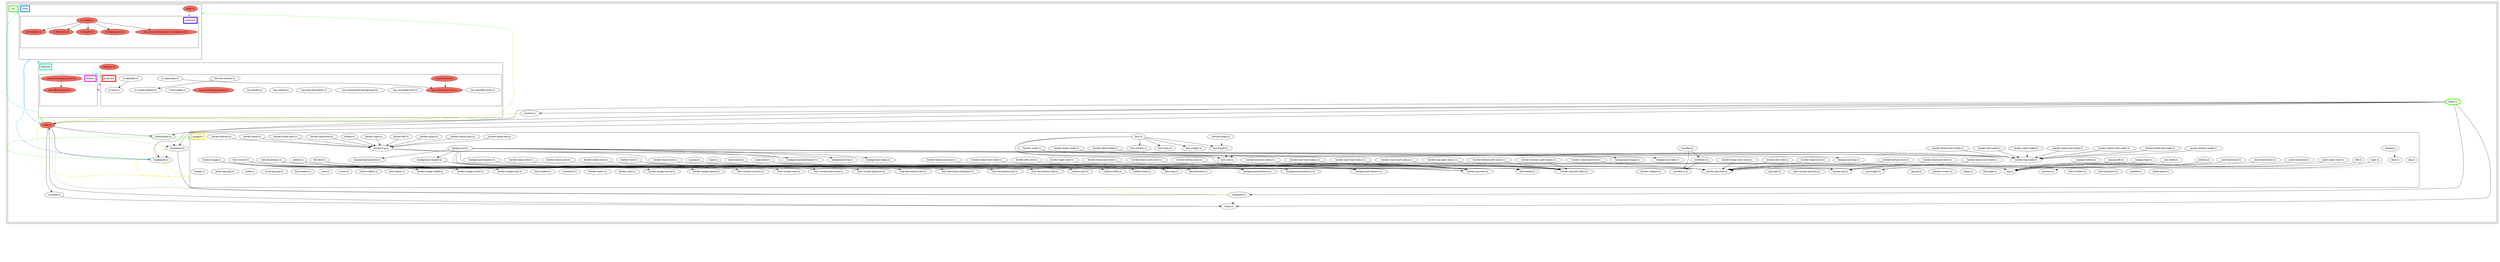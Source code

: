 digraph "dependency-graph-[object Object]" {
  compound = true;
  "dependency-graph-[object Object]" [
    style = "invis";
  ];
  "src/element/helpers/get-offset-parent.ts";
  "name_src/element/helpers";
  "src/element/helpers/get-positioning-parent.ts";
  "src/element/predicate/has-border.ts";
  "name_src/element/predicate";
  "src/element/predicate/has-box-shadow.ts";
  "src/element/predicate/has-cascaded-style.ts";
  "src/element/predicate/has-computed-style.ts";
  "src/element/predicate/has-outline.ts";
  "src/element/predicate/has-positioning-parent.ts";
  "src/element/predicate/has-specified-style.ts";
  "src/element/predicate/has-text-decoration.ts";
  "src/element/predicate/has-transparent-background.ts";
  "src/element/predicate/is-focusable.ts";
  "src/element/predicate/is-important.ts";
  "src/element/predicate/is-inert.ts";
  "src/element/predicate/is-positioned.ts";
  "src/element/predicate/is-tabbable.ts";
  "src/element/predicate/is-visible-shadow.ts";
  "exit_src/element/helpers";
  "src/node/predicate/is-rendered.ts";
  "exit_src/element";
  "name_src/node";
  "src/style.ts";
  "src/longhands.ts";
  "exit_src/element/predicate";
  "src/longhand.ts";
  "src/resolver.ts";
  "src/shorthand.ts";
  "src/shorthands.ts";
  "src/value.ts";
  "src/property/background-attachment.ts";
  "name_src/property";
  "src/property/background-clip.ts";
  "src/property/background-color.ts";
  "src/property/background-image.ts";
  "src/property/background-origin.ts";
  "src/property/background-position-x.ts";
  "src/property/background-position-y.ts";
  "src/property/background-repeat-x.ts";
  "src/property/background-repeat-y.ts";
  "src/property/background-size.ts";
  "src/property/border-block-end-color.ts";
  "src/property/border-block-end-style.ts";
  "src/property/border-block-end-width.ts";
  "src/property/border-block-start-color.ts";
  "src/property/border-block-start-style.ts";
  "src/property/border-block-start-width.ts";
  "src/property/border-bottom-color.ts";
  "src/property/border-bottom-left-radius.ts";
  "src/property/border-bottom-right-radius.ts";
  "src/property/border-bottom-style.ts";
  "src/property/border-bottom-width.ts";
  "src/property/border-collapse.ts";
  "src/property/border-end-end-radius.ts";
  "src/property/border-end-start-radius.ts";
  "src/property/border-image-outset.ts";
  "src/property/border-image-repeat.ts";
  "src/property/border-image-slice.ts";
  "src/property/border-image-source.ts";
  "src/property/border-image-width.ts";
  "src/property/border-inline-end-color.ts";
  "src/property/border-inline-end-style.ts";
  "src/property/border-inline-end-width.ts";
  "src/property/border-inline-start-color.ts";
  "src/property/border-inline-start-style.ts";
  "src/property/border-inline-start-width.ts";
  "src/property/border-left-color.ts";
  "src/property/border-left-style.ts";
  "src/property/border-left-width.ts";
  "src/property/border-right-color.ts";
  "src/property/border-right-style.ts";
  "src/property/border-right-width.ts";
  "src/property/border-start-end-radius.ts";
  "src/property/border-start-start-radius.ts";
  "src/property/border-top-color.ts";
  "src/property/border-top-left-radius.ts";
  "src/property/border-top-right-radius.ts";
  "src/property/border-top-style.ts";
  "src/property/border-top-width.ts";
  "src/property/bottom.ts";
  "src/property/box-shadow.ts";
  "src/property/clip-path.ts";
  "src/property/clip.ts";
  "src/property/color.ts";
  "src/property/cursor.ts";
  "src/property/display.ts";
  "src/property/flex-direction.ts";
  "src/property/flex-wrap.ts";
  "src/property/float.ts";
  "src/property/font-family.ts";
  "src/property/font-size.ts";
  "src/property/font-stretch.ts";
  "src/property/font-style.ts";
  "src/property/font-variant-caps.ts";
  "src/property/font-variant-east-asian.ts";
  "src/property/font-variant-ligatures.ts";
  "src/property/font-variant-numeric.ts";
  "src/property/font-variant-position.ts";
  "src/property/font-weight.ts";
  "src/property/height.ts";
  "src/property/inset-block-end.ts";
  "src/property/inset-block-start.ts";
  "src/property/inset-inline-end.ts";
  "src/property/inset-inline-start.ts";
  "src/property/left.ts";
  "src/property/letter-spacing.ts";
  "src/property/line-height.ts";
  "src/property/margin-bottom.ts";
  "src/property/margin-left.ts";
  "src/property/margin-right.ts";
  "src/property/margin-top.ts";
  "src/property/min-height.ts";
  "src/property/min-width.ts";
  "src/property/opacity.ts";
  "src/property/outline-color.ts";
  "src/property/outline-offset.ts";
  "src/property/outline-style.ts";
  "src/property/outline-width.ts";
  "src/property/overflow-x.ts";
  "src/property/overflow-y.ts";
  "src/property/pointer-events.ts";
  "src/property/position.ts";
  "src/property/right.ts";
  "src/property/rotate.ts";
  "src/property/text-align.ts";
  "src/property/text-decoration-color.ts";
  "src/property/text-decoration-line.ts";
  "src/property/text-decoration-style.ts";
  "src/property/text-decoration-thickness.ts";
  "src/property/text-indent.ts";
  "src/property/text-overflow.ts";
  "src/property/text-shadow.ts";
  "src/property/text-transform.ts";
  "src/property/top.ts";
  "src/property/transform.ts";
  "src/property/vertical-align.ts";
  "src/property/visibility.ts";
  "src/property/white-space.ts";
  "src/property/width.ts";
  "src/property/word-spacing.ts";
  "name_src/node/predicate";
  "src/node/predicate/is-visible.ts";
  "exit_src/node";
  "name_src/element";
  "src/element/element.ts";
  "src/node/predicate/has-same-foreground-as-background.ts";
  "src/node/predicate/is-clipped.ts";
  "src/node/predicate/is-offscreen.ts";
  "src/node/predicate/is-transparent.ts";
  "exit_src/property";
  "src/property/background-position.ts";
  "src/property/background-repeat.ts";
  "src/property/border-top.ts";
  "src/property/background.ts";
  "src/property/border-block-color.ts";
  "src/property/border-block-end.ts";
  "src/property/border-block-start.ts";
  "src/property/border-block-style.ts";
  "src/property/border-block-width.ts";
  "src/property/border-block.ts";
  "src/property/border-bottom.ts";
  "src/property/border-color.ts";
  "src/property/border-image.ts";
  "src/property/border-inline-color.ts";
  "src/property/border-inline-end.ts";
  "src/property/border-inline-start.ts";
  "src/property/border-inline-style.ts";
  "src/property/border-inline-width.ts";
  "src/property/border-inline.ts";
  "src/property/border-left.ts";
  "src/property/border-radius.ts";
  "src/property/border-right.ts";
  "src/property/border-style.ts";
  "src/property/border-width.ts";
  "src/property/border.ts";
  "src/property/flex-flow.ts";
  "src/property/font-variant.ts";
  "src/property/font.ts";
  "src/property/inset-block.ts";
  "src/property/inset-inline.ts";
  "src/property/inset.ts";
  "src/property/margin.ts";
  "src/property/outline.ts";
  "src/property/overflow.ts";
  "src/property/text-decoration.ts";
  "src/node/node.ts";
  "src/variable.ts";
  subgraph "cluster_src" {
    color = "#000000";
    label = "";
    "name_src" [
      penwidth = 5;
      shape = "rectangle";
      color = "#49ff00";
      label = "src";
    ];
    "exit_src" [
      style = "invis";
    ];
    subgraph "cluster_src" {
      color = "#000000";
      label = "";
      "name_src" [
        penwidth = 5;
        shape = "rectangle";
        color = "#49ff00";
        label = "src";
      ];
      "exit_src" [
        style = "invis";
      ];
      "src/index.ts" [
        label = "index.ts";
        color = "#49ff00";
        penwidth = 5;
      ];
      "src/longhand.ts" [
        label = "longhand.ts";
      ];
      "src/longhands.ts" [
        label = "longhands.ts";
      ];
      "src/resolver.ts" [
        label = "resolver.ts";
      ];
      "src/shorthand.ts" [
        label = "shorthand.ts";
      ];
      "src/shorthands.ts" [
        label = "shorthands.ts";
      ];
      "src/style.ts" [
        label = "style.ts";
        fillcolor = "#ff6c60";
        style = "rounded,filled";
      ];
      "src/value.ts" [
        label = "value.ts";
      ];
      "src/variable.ts" [
        label = "variable.ts";
      ];
      subgraph "cluster_src/element" {
        color = "#000000";
        label = "";
        "name_src/element" [
          penwidth = 5;
          shape = "rectangle";
          color = "#00ff92";
          label = "element";
        ];
        "exit_src/element" [
          style = "invis";
        ];
        "src/element/element.ts" [
          label = "element.ts";
          fillcolor = "#ff6c60";
          style = "rounded,filled";
        ];
        subgraph "cluster_src/element/helpers" {
          color = "#000000";
          label = "";
          "name_src/element/helpers" [
            penwidth = 5;
            shape = "rectangle";
            color = "#ff00db";
            label = "helpers";
          ];
          "exit_src/element/helpers" [
            style = "invis";
          ];
          "src/element/helpers/get-offset-parent.ts" [
            label = "get-offset-parent.ts";
            fillcolor = "#ff6c60";
            style = "rounded,filled";
          ];
          "src/element/helpers/get-positioning-parent.ts" [
            label = "get-positioning-parent.ts";
            fillcolor = "#ff6c60";
            style = "rounded,filled";
          ];
          "src/element/helpers/get-offset-parent.ts" -> "exit_src/element/helpers" [
            style = "invis";
          ];
          "src/element/helpers/get-positioning-parent.ts" -> "exit_src/element/helpers" [
            style = "invis";
          ];
        }
        subgraph "cluster_src/element/predicate" {
          color = "#000000";
          label = "";
          "name_src/element/predicate" [
            penwidth = 5;
            shape = "rectangle";
            color = "#ff0000";
            label = "predicate";
          ];
          "exit_src/element/predicate" [
            style = "invis";
          ];
          "src/element/predicate/has-border.ts" [
            label = "has-border.ts";
          ];
          "src/element/predicate/has-box-shadow.ts" [
            label = "has-box-shadow.ts";
          ];
          "src/element/predicate/has-cascaded-style.ts" [
            label = "has-cascaded-style.ts";
          ];
          "src/element/predicate/has-computed-style.ts" [
            label = "has-computed-style.ts";
            fillcolor = "#ff6c60";
            style = "rounded,filled";
          ];
          "src/element/predicate/has-outline.ts" [
            label = "has-outline.ts";
          ];
          "src/element/predicate/has-positioning-parent.ts" [
            label = "has-positioning-parent.ts";
            fillcolor = "#ff6c60";
            style = "rounded,filled";
          ];
          "src/element/predicate/has-specified-style.ts" [
            label = "has-specified-style.ts";
          ];
          "src/element/predicate/has-text-decoration.ts" [
            label = "has-text-decoration.ts";
          ];
          "src/element/predicate/has-transparent-background.ts" [
            label = "has-transparent-background.ts";
          ];
          "src/element/predicate/is-focusable.ts" [
            label = "is-focusable.ts";
          ];
          "src/element/predicate/is-important.ts" [
            label = "is-important.ts";
          ];
          "src/element/predicate/is-inert.ts" [
            label = "is-inert.ts";
          ];
          "src/element/predicate/is-positioned.ts" [
            label = "is-positioned.ts";
            fillcolor = "#ff6c60";
            style = "rounded,filled";
          ];
          "src/element/predicate/is-tabbable.ts" [
            label = "is-tabbable.ts";
          ];
          "src/element/predicate/is-visible-shadow.ts" [
            label = "is-visible-shadow.ts";
          ];
          "src/element/predicate/has-border.ts" -> "exit_src/element/predicate" [
            style = "invis";
          ];
          "src/element/predicate/has-box-shadow.ts" -> "exit_src/element/predicate" [
            style = "invis";
          ];
          "src/element/predicate/has-cascaded-style.ts" -> "exit_src/element/predicate" [
            style = "invis";
          ];
          "src/element/predicate/has-computed-style.ts" -> "exit_src/element/predicate" [
            style = "invis";
          ];
          "src/element/predicate/has-outline.ts" -> "exit_src/element/predicate" [
            style = "invis";
          ];
          "src/element/predicate/has-positioning-parent.ts" -> "exit_src/element/predicate" [
            style = "invis";
          ];
          "src/element/predicate/has-specified-style.ts" -> "exit_src/element/predicate" [
            style = "invis";
          ];
          "src/element/predicate/has-text-decoration.ts" -> "exit_src/element/predicate" [
            style = "invis";
          ];
          "src/element/predicate/has-transparent-background.ts" -> "exit_src/element/predicate" [
            style = "invis";
          ];
          "src/element/predicate/is-focusable.ts" -> "exit_src/element/predicate" [
            style = "invis";
          ];
          "src/element/predicate/is-important.ts" -> "exit_src/element/predicate" [
            style = "invis";
          ];
          "src/element/predicate/is-inert.ts" -> "exit_src/element/predicate" [
            style = "invis";
          ];
          "src/element/predicate/is-positioned.ts" -> "exit_src/element/predicate" [
            style = "invis";
          ];
          "src/element/predicate/is-tabbable.ts" -> "exit_src/element/predicate" [
            style = "invis";
          ];
          "src/element/predicate/is-visible-shadow.ts" -> "exit_src/element/predicate" [
            style = "invis";
          ];
        }
        "src/element/element.ts" -> "exit_src/element" [
          style = "invis";
        ];
        "exit_src/element/helpers" -> "exit_src/element" [
          style = "invis";
        ];
        "exit_src/element/helpers" -> "exit_src/element" [
          style = "invis";
        ];
        "exit_src/element/predicate" -> "exit_src/element" [
          style = "invis";
        ];
        "exit_src/element/predicate" -> "exit_src/element" [
          style = "invis";
        ];
        "exit_src/element/predicate" -> "exit_src/element" [
          style = "invis";
        ];
        "exit_src/element/predicate" -> "exit_src/element" [
          style = "invis";
        ];
        "exit_src/element/predicate" -> "exit_src/element" [
          style = "invis";
        ];
        "exit_src/element/predicate" -> "exit_src/element" [
          style = "invis";
        ];
        "exit_src/element/predicate" -> "exit_src/element" [
          style = "invis";
        ];
        "exit_src/element/predicate" -> "exit_src/element" [
          style = "invis";
        ];
        "exit_src/element/predicate" -> "exit_src/element" [
          style = "invis";
        ];
        "exit_src/element/predicate" -> "exit_src/element" [
          style = "invis";
        ];
        "exit_src/element/predicate" -> "exit_src/element" [
          style = "invis";
        ];
        "exit_src/element/predicate" -> "exit_src/element" [
          style = "invis";
        ];
        "exit_src/element/predicate" -> "exit_src/element" [
          style = "invis";
        ];
        "exit_src/element/predicate" -> "exit_src/element" [
          style = "invis";
        ];
        "exit_src/element/predicate" -> "exit_src/element" [
          style = "invis";
        ];
      }
      subgraph "cluster_src/node" {
        color = "#000000";
        label = "";
        "name_src/node" [
          penwidth = 5;
          shape = "rectangle";
          color = "#0092ff";
          label = "node";
        ];
        "exit_src/node" [
          style = "invis";
        ];
        "src/node/node.ts" [
          label = "node.ts";
          fillcolor = "#ff6c60";
          style = "rounded,filled";
        ];
        subgraph "cluster_src/node/predicate" {
          color = "#000000";
          label = "";
          "name_src/node/predicate" [
            penwidth = 5;
            shape = "rectangle";
            color = "#4900ff";
            label = "predicate";
          ];
          "exit_src/node/predicate" [
            style = "invis";
          ];
          "src/node/predicate/has-same-foreground-as-background.ts" [
            label = "has-same-foreground-as-background.ts";
            fillcolor = "#ff6c60";
            style = "rounded,filled";
          ];
          "src/node/predicate/is-clipped.ts" [
            label = "is-clipped.ts";
            fillcolor = "#ff6c60";
            style = "rounded,filled";
          ];
          "src/node/predicate/is-offscreen.ts" [
            label = "is-offscreen.ts";
            fillcolor = "#ff6c60";
            style = "rounded,filled";
          ];
          "src/node/predicate/is-rendered.ts" [
            label = "is-rendered.ts";
            fillcolor = "#ff6c60";
            style = "rounded,filled";
          ];
          "src/node/predicate/is-transparent.ts" [
            label = "is-transparent.ts";
            fillcolor = "#ff6c60";
            style = "rounded,filled";
          ];
          "src/node/predicate/is-visible.ts" [
            label = "is-visible.ts";
            fillcolor = "#ff6c60";
            style = "rounded,filled";
          ];
          "src/node/predicate/has-same-foreground-as-background.ts" -> "exit_src/node/predicate" [
            style = "invis";
          ];
          "src/node/predicate/is-clipped.ts" -> "exit_src/node/predicate" [
            style = "invis";
          ];
          "src/node/predicate/is-offscreen.ts" -> "exit_src/node/predicate" [
            style = "invis";
          ];
          "src/node/predicate/is-rendered.ts" -> "exit_src/node/predicate" [
            style = "invis";
          ];
          "src/node/predicate/is-transparent.ts" -> "exit_src/node/predicate" [
            style = "invis";
          ];
          "src/node/predicate/is-visible.ts" -> "exit_src/node/predicate" [
            style = "invis";
          ];
        }
        "src/node/node.ts" -> "exit_src/node" [
          style = "invis";
        ];
        "exit_src/node/predicate" -> "exit_src/node" [
          style = "invis";
        ];
        "exit_src/node/predicate" -> "exit_src/node" [
          style = "invis";
        ];
        "exit_src/node/predicate" -> "exit_src/node" [
          style = "invis";
        ];
        "exit_src/node/predicate" -> "exit_src/node" [
          style = "invis";
        ];
        "exit_src/node/predicate" -> "exit_src/node" [
          style = "invis";
        ];
        "exit_src/node/predicate" -> "exit_src/node" [
          style = "invis";
        ];
      }
      subgraph "cluster_src/property" {
        color = "#000000";
        label = "";
        "name_src/property" [
          penwidth = 5;
          shape = "rectangle";
          color = "#ffdb00";
          label = "property";
        ];
        "exit_src/property" [
          style = "invis";
        ];
        "src/property/background-attachment.ts" [
          label = "background-attachment.ts";
        ];
        "src/property/background-clip.ts" [
          label = "background-clip.ts";
        ];
        "src/property/background-color.ts" [
          label = "background-color.ts";
        ];
        "src/property/background-image.ts" [
          label = "background-image.ts";
        ];
        "src/property/background-origin.ts" [
          label = "background-origin.ts";
        ];
        "src/property/background-position-x.ts" [
          label = "background-position-x.ts";
        ];
        "src/property/background-position-y.ts" [
          label = "background-position-y.ts";
        ];
        "src/property/background-position.ts" [
          label = "background-position.ts";
        ];
        "src/property/background-repeat-x.ts" [
          label = "background-repeat-x.ts";
        ];
        "src/property/background-repeat-y.ts" [
          label = "background-repeat-y.ts";
        ];
        "src/property/background-repeat.ts" [
          label = "background-repeat.ts";
        ];
        "src/property/background-size.ts" [
          label = "background-size.ts";
        ];
        "src/property/background.ts" [
          label = "background.ts";
        ];
        "src/property/border-block-color.ts" [
          label = "border-block-color.ts";
        ];
        "src/property/border-block-end-color.ts" [
          label = "border-block-end-color.ts";
        ];
        "src/property/border-block-end-style.ts" [
          label = "border-block-end-style.ts";
        ];
        "src/property/border-block-end-width.ts" [
          label = "border-block-end-width.ts";
        ];
        "src/property/border-block-end.ts" [
          label = "border-block-end.ts";
        ];
        "src/property/border-block-start-color.ts" [
          label = "border-block-start-color.ts";
        ];
        "src/property/border-block-start-style.ts" [
          label = "border-block-start-style.ts";
        ];
        "src/property/border-block-start-width.ts" [
          label = "border-block-start-width.ts";
        ];
        "src/property/border-block-start.ts" [
          label = "border-block-start.ts";
        ];
        "src/property/border-block-style.ts" [
          label = "border-block-style.ts";
        ];
        "src/property/border-block-width.ts" [
          label = "border-block-width.ts";
        ];
        "src/property/border-block.ts" [
          label = "border-block.ts";
        ];
        "src/property/border-bottom-color.ts" [
          label = "border-bottom-color.ts";
        ];
        "src/property/border-bottom-left-radius.ts" [
          label = "border-bottom-left-radius.ts";
        ];
        "src/property/border-bottom-right-radius.ts" [
          label = "border-bottom-right-radius.ts";
        ];
        "src/property/border-bottom-style.ts" [
          label = "border-bottom-style.ts";
        ];
        "src/property/border-bottom-width.ts" [
          label = "border-bottom-width.ts";
        ];
        "src/property/border-bottom.ts" [
          label = "border-bottom.ts";
        ];
        "src/property/border-collapse.ts" [
          label = "border-collapse.ts";
        ];
        "src/property/border-color.ts" [
          label = "border-color.ts";
        ];
        "src/property/border-end-end-radius.ts" [
          label = "border-end-end-radius.ts";
        ];
        "src/property/border-end-start-radius.ts" [
          label = "border-end-start-radius.ts";
        ];
        "src/property/border-image-outset.ts" [
          label = "border-image-outset.ts";
        ];
        "src/property/border-image-repeat.ts" [
          label = "border-image-repeat.ts";
        ];
        "src/property/border-image-slice.ts" [
          label = "border-image-slice.ts";
        ];
        "src/property/border-image-source.ts" [
          label = "border-image-source.ts";
        ];
        "src/property/border-image-width.ts" [
          label = "border-image-width.ts";
        ];
        "src/property/border-image.ts" [
          label = "border-image.ts";
        ];
        "src/property/border-inline-color.ts" [
          label = "border-inline-color.ts";
        ];
        "src/property/border-inline-end-color.ts" [
          label = "border-inline-end-color.ts";
        ];
        "src/property/border-inline-end-style.ts" [
          label = "border-inline-end-style.ts";
        ];
        "src/property/border-inline-end-width.ts" [
          label = "border-inline-end-width.ts";
        ];
        "src/property/border-inline-end.ts" [
          label = "border-inline-end.ts";
        ];
        "src/property/border-inline-start-color.ts" [
          label = "border-inline-start-color.ts";
        ];
        "src/property/border-inline-start-style.ts" [
          label = "border-inline-start-style.ts";
        ];
        "src/property/border-inline-start-width.ts" [
          label = "border-inline-start-width.ts";
        ];
        "src/property/border-inline-start.ts" [
          label = "border-inline-start.ts";
        ];
        "src/property/border-inline-style.ts" [
          label = "border-inline-style.ts";
        ];
        "src/property/border-inline-width.ts" [
          label = "border-inline-width.ts";
        ];
        "src/property/border-inline.ts" [
          label = "border-inline.ts";
        ];
        "src/property/border-left-color.ts" [
          label = "border-left-color.ts";
        ];
        "src/property/border-left-style.ts" [
          label = "border-left-style.ts";
        ];
        "src/property/border-left-width.ts" [
          label = "border-left-width.ts";
        ];
        "src/property/border-left.ts" [
          label = "border-left.ts";
        ];
        "src/property/border-radius.ts" [
          label = "border-radius.ts";
        ];
        "src/property/border-right-color.ts" [
          label = "border-right-color.ts";
        ];
        "src/property/border-right-style.ts" [
          label = "border-right-style.ts";
        ];
        "src/property/border-right-width.ts" [
          label = "border-right-width.ts";
        ];
        "src/property/border-right.ts" [
          label = "border-right.ts";
        ];
        "src/property/border-start-end-radius.ts" [
          label = "border-start-end-radius.ts";
        ];
        "src/property/border-start-start-radius.ts" [
          label = "border-start-start-radius.ts";
        ];
        "src/property/border-style.ts" [
          label = "border-style.ts";
        ];
        "src/property/border-top-color.ts" [
          label = "border-top-color.ts";
        ];
        "src/property/border-top-left-radius.ts" [
          label = "border-top-left-radius.ts";
        ];
        "src/property/border-top-right-radius.ts" [
          label = "border-top-right-radius.ts";
        ];
        "src/property/border-top-style.ts" [
          label = "border-top-style.ts";
        ];
        "src/property/border-top-width.ts" [
          label = "border-top-width.ts";
        ];
        "src/property/border-top.ts" [
          label = "border-top.ts";
        ];
        "src/property/border-width.ts" [
          label = "border-width.ts";
        ];
        "src/property/border.ts" [
          label = "border.ts";
        ];
        "src/property/bottom.ts" [
          label = "bottom.ts";
        ];
        "src/property/box-shadow.ts" [
          label = "box-shadow.ts";
        ];
        "src/property/clip-path.ts" [
          label = "clip-path.ts";
        ];
        "src/property/clip.ts" [
          label = "clip.ts";
        ];
        "src/property/color.ts" [
          label = "color.ts";
        ];
        "src/property/cursor.ts" [
          label = "cursor.ts";
        ];
        "src/property/display.ts" [
          label = "display.ts";
        ];
        "src/property/flex-direction.ts" [
          label = "flex-direction.ts";
        ];
        "src/property/flex-flow.ts" [
          label = "flex-flow.ts";
        ];
        "src/property/flex-wrap.ts" [
          label = "flex-wrap.ts";
        ];
        "src/property/float.ts" [
          label = "float.ts";
        ];
        "src/property/font-family.ts" [
          label = "font-family.ts";
        ];
        "src/property/font-size.ts" [
          label = "font-size.ts";
        ];
        "src/property/font-stretch.ts" [
          label = "font-stretch.ts";
        ];
        "src/property/font-style.ts" [
          label = "font-style.ts";
        ];
        "src/property/font-variant-caps.ts" [
          label = "font-variant-caps.ts";
        ];
        "src/property/font-variant-east-asian.ts" [
          label = "font-variant-east-asian.ts";
        ];
        "src/property/font-variant-ligatures.ts" [
          label = "font-variant-ligatures.ts";
        ];
        "src/property/font-variant-numeric.ts" [
          label = "font-variant-numeric.ts";
        ];
        "src/property/font-variant-position.ts" [
          label = "font-variant-position.ts";
        ];
        "src/property/font-variant.ts" [
          label = "font-variant.ts";
        ];
        "src/property/font-weight.ts" [
          label = "font-weight.ts";
        ];
        "src/property/font.ts" [
          label = "font.ts";
        ];
        "src/property/height.ts" [
          label = "height.ts";
        ];
        "src/property/inset-block-end.ts" [
          label = "inset-block-end.ts";
        ];
        "src/property/inset-block-start.ts" [
          label = "inset-block-start.ts";
        ];
        "src/property/inset-block.ts" [
          label = "inset-block.ts";
        ];
        "src/property/inset-inline-end.ts" [
          label = "inset-inline-end.ts";
        ];
        "src/property/inset-inline-start.ts" [
          label = "inset-inline-start.ts";
        ];
        "src/property/inset-inline.ts" [
          label = "inset-inline.ts";
        ];
        "src/property/inset.ts" [
          label = "inset.ts";
        ];
        "src/property/left.ts" [
          label = "left.ts";
        ];
        "src/property/letter-spacing.ts" [
          label = "letter-spacing.ts";
        ];
        "src/property/line-height.ts" [
          label = "line-height.ts";
        ];
        "src/property/margin-bottom.ts" [
          label = "margin-bottom.ts";
        ];
        "src/property/margin-left.ts" [
          label = "margin-left.ts";
        ];
        "src/property/margin-right.ts" [
          label = "margin-right.ts";
        ];
        "src/property/margin-top.ts" [
          label = "margin-top.ts";
        ];
        "src/property/margin.ts" [
          label = "margin.ts";
        ];
        "src/property/min-height.ts" [
          label = "min-height.ts";
        ];
        "src/property/min-width.ts" [
          label = "min-width.ts";
        ];
        "src/property/opacity.ts" [
          label = "opacity.ts";
        ];
        "src/property/outline-color.ts" [
          label = "outline-color.ts";
        ];
        "src/property/outline-offset.ts" [
          label = "outline-offset.ts";
        ];
        "src/property/outline-style.ts" [
          label = "outline-style.ts";
        ];
        "src/property/outline-width.ts" [
          label = "outline-width.ts";
        ];
        "src/property/outline.ts" [
          label = "outline.ts";
        ];
        "src/property/overflow-x.ts" [
          label = "overflow-x.ts";
        ];
        "src/property/overflow-y.ts" [
          label = "overflow-y.ts";
        ];
        "src/property/overflow.ts" [
          label = "overflow.ts";
        ];
        "src/property/pointer-events.ts" [
          label = "pointer-events.ts";
        ];
        "src/property/position.ts" [
          label = "position.ts";
        ];
        "src/property/right.ts" [
          label = "right.ts";
        ];
        "src/property/rotate.ts" [
          label = "rotate.ts";
        ];
        "src/property/text-align.ts" [
          label = "text-align.ts";
        ];
        "src/property/text-decoration-color.ts" [
          label = "text-decoration-color.ts";
        ];
        "src/property/text-decoration-line.ts" [
          label = "text-decoration-line.ts";
        ];
        "src/property/text-decoration-style.ts" [
          label = "text-decoration-style.ts";
        ];
        "src/property/text-decoration-thickness.ts" [
          label = "text-decoration-thickness.ts";
        ];
        "src/property/text-decoration.ts" [
          label = "text-decoration.ts";
        ];
        "src/property/text-indent.ts" [
          label = "text-indent.ts";
        ];
        "src/property/text-overflow.ts" [
          label = "text-overflow.ts";
        ];
        "src/property/text-shadow.ts" [
          label = "text-shadow.ts";
        ];
        "src/property/text-transform.ts" [
          label = "text-transform.ts";
        ];
        "src/property/top.ts" [
          label = "top.ts";
        ];
        "src/property/transform.ts" [
          label = "transform.ts";
        ];
        "src/property/vertical-align.ts" [
          label = "vertical-align.ts";
        ];
        "src/property/visibility.ts" [
          label = "visibility.ts";
        ];
        "src/property/white-space.ts" [
          label = "white-space.ts";
        ];
        "src/property/width.ts" [
          label = "width.ts";
        ];
        "src/property/word-spacing.ts" [
          label = "word-spacing.ts";
        ];
        "src/property/background-attachment.ts" -> "exit_src/property" [
          style = "invis";
        ];
        "src/property/background-clip.ts" -> "exit_src/property" [
          style = "invis";
        ];
        "src/property/background-color.ts" -> "exit_src/property" [
          style = "invis";
        ];
        "src/property/background-image.ts" -> "exit_src/property" [
          style = "invis";
        ];
        "src/property/background-origin.ts" -> "exit_src/property" [
          style = "invis";
        ];
        "src/property/background-position-x.ts" -> "exit_src/property" [
          style = "invis";
        ];
        "src/property/background-position-y.ts" -> "exit_src/property" [
          style = "invis";
        ];
        "src/property/background-position.ts" -> "exit_src/property" [
          style = "invis";
        ];
        "src/property/background-repeat-x.ts" -> "exit_src/property" [
          style = "invis";
        ];
        "src/property/background-repeat-y.ts" -> "exit_src/property" [
          style = "invis";
        ];
        "src/property/background-repeat.ts" -> "exit_src/property" [
          style = "invis";
        ];
        "src/property/background-size.ts" -> "exit_src/property" [
          style = "invis";
        ];
        "src/property/background.ts" -> "exit_src/property" [
          style = "invis";
        ];
        "src/property/border-block-color.ts" -> "exit_src/property" [
          style = "invis";
        ];
        "src/property/border-block-end-color.ts" -> "exit_src/property" [
          style = "invis";
        ];
        "src/property/border-block-end-style.ts" -> "exit_src/property" [
          style = "invis";
        ];
        "src/property/border-block-end-width.ts" -> "exit_src/property" [
          style = "invis";
        ];
        "src/property/border-block-end.ts" -> "exit_src/property" [
          style = "invis";
        ];
        "src/property/border-block-start-color.ts" -> "exit_src/property" [
          style = "invis";
        ];
        "src/property/border-block-start-style.ts" -> "exit_src/property" [
          style = "invis";
        ];
        "src/property/border-block-start-width.ts" -> "exit_src/property" [
          style = "invis";
        ];
        "src/property/border-block-start.ts" -> "exit_src/property" [
          style = "invis";
        ];
        "src/property/border-block-style.ts" -> "exit_src/property" [
          style = "invis";
        ];
        "src/property/border-block-width.ts" -> "exit_src/property" [
          style = "invis";
        ];
        "src/property/border-block.ts" -> "exit_src/property" [
          style = "invis";
        ];
        "src/property/border-bottom-color.ts" -> "exit_src/property" [
          style = "invis";
        ];
        "src/property/border-bottom-left-radius.ts" -> "exit_src/property" [
          style = "invis";
        ];
        "src/property/border-bottom-right-radius.ts" -> "exit_src/property" [
          style = "invis";
        ];
        "src/property/border-bottom-style.ts" -> "exit_src/property" [
          style = "invis";
        ];
        "src/property/border-bottom-width.ts" -> "exit_src/property" [
          style = "invis";
        ];
        "src/property/border-bottom.ts" -> "exit_src/property" [
          style = "invis";
        ];
        "src/property/border-collapse.ts" -> "exit_src/property" [
          style = "invis";
        ];
        "src/property/border-color.ts" -> "exit_src/property" [
          style = "invis";
        ];
        "src/property/border-end-end-radius.ts" -> "exit_src/property" [
          style = "invis";
        ];
        "src/property/border-end-start-radius.ts" -> "exit_src/property" [
          style = "invis";
        ];
        "src/property/border-image-outset.ts" -> "exit_src/property" [
          style = "invis";
        ];
        "src/property/border-image-repeat.ts" -> "exit_src/property" [
          style = "invis";
        ];
        "src/property/border-image-slice.ts" -> "exit_src/property" [
          style = "invis";
        ];
        "src/property/border-image-source.ts" -> "exit_src/property" [
          style = "invis";
        ];
        "src/property/border-image-width.ts" -> "exit_src/property" [
          style = "invis";
        ];
        "src/property/border-image.ts" -> "exit_src/property" [
          style = "invis";
        ];
        "src/property/border-inline-color.ts" -> "exit_src/property" [
          style = "invis";
        ];
        "src/property/border-inline-end-color.ts" -> "exit_src/property" [
          style = "invis";
        ];
        "src/property/border-inline-end-style.ts" -> "exit_src/property" [
          style = "invis";
        ];
        "src/property/border-inline-end-width.ts" -> "exit_src/property" [
          style = "invis";
        ];
        "src/property/border-inline-end.ts" -> "exit_src/property" [
          style = "invis";
        ];
        "src/property/border-inline-start-color.ts" -> "exit_src/property" [
          style = "invis";
        ];
        "src/property/border-inline-start-style.ts" -> "exit_src/property" [
          style = "invis";
        ];
        "src/property/border-inline-start-width.ts" -> "exit_src/property" [
          style = "invis";
        ];
        "src/property/border-inline-start.ts" -> "exit_src/property" [
          style = "invis";
        ];
        "src/property/border-inline-style.ts" -> "exit_src/property" [
          style = "invis";
        ];
        "src/property/border-inline-width.ts" -> "exit_src/property" [
          style = "invis";
        ];
        "src/property/border-inline.ts" -> "exit_src/property" [
          style = "invis";
        ];
        "src/property/border-left-color.ts" -> "exit_src/property" [
          style = "invis";
        ];
        "src/property/border-left-style.ts" -> "exit_src/property" [
          style = "invis";
        ];
        "src/property/border-left-width.ts" -> "exit_src/property" [
          style = "invis";
        ];
        "src/property/border-left.ts" -> "exit_src/property" [
          style = "invis";
        ];
        "src/property/border-radius.ts" -> "exit_src/property" [
          style = "invis";
        ];
        "src/property/border-right-color.ts" -> "exit_src/property" [
          style = "invis";
        ];
        "src/property/border-right-style.ts" -> "exit_src/property" [
          style = "invis";
        ];
        "src/property/border-right-width.ts" -> "exit_src/property" [
          style = "invis";
        ];
        "src/property/border-right.ts" -> "exit_src/property" [
          style = "invis";
        ];
        "src/property/border-start-end-radius.ts" -> "exit_src/property" [
          style = "invis";
        ];
        "src/property/border-start-start-radius.ts" -> "exit_src/property" [
          style = "invis";
        ];
        "src/property/border-style.ts" -> "exit_src/property" [
          style = "invis";
        ];
        "src/property/border-top-color.ts" -> "exit_src/property" [
          style = "invis";
        ];
        "src/property/border-top-left-radius.ts" -> "exit_src/property" [
          style = "invis";
        ];
        "src/property/border-top-right-radius.ts" -> "exit_src/property" [
          style = "invis";
        ];
        "src/property/border-top-style.ts" -> "exit_src/property" [
          style = "invis";
        ];
        "src/property/border-top-width.ts" -> "exit_src/property" [
          style = "invis";
        ];
        "src/property/border-top.ts" -> "exit_src/property" [
          style = "invis";
        ];
        "src/property/border-width.ts" -> "exit_src/property" [
          style = "invis";
        ];
        "src/property/border.ts" -> "exit_src/property" [
          style = "invis";
        ];
        "src/property/bottom.ts" -> "exit_src/property" [
          style = "invis";
        ];
        "src/property/box-shadow.ts" -> "exit_src/property" [
          style = "invis";
        ];
        "src/property/clip-path.ts" -> "exit_src/property" [
          style = "invis";
        ];
        "src/property/clip.ts" -> "exit_src/property" [
          style = "invis";
        ];
        "src/property/color.ts" -> "exit_src/property" [
          style = "invis";
        ];
        "src/property/cursor.ts" -> "exit_src/property" [
          style = "invis";
        ];
        "src/property/display.ts" -> "exit_src/property" [
          style = "invis";
        ];
        "src/property/flex-direction.ts" -> "exit_src/property" [
          style = "invis";
        ];
        "src/property/flex-flow.ts" -> "exit_src/property" [
          style = "invis";
        ];
        "src/property/flex-wrap.ts" -> "exit_src/property" [
          style = "invis";
        ];
        "src/property/float.ts" -> "exit_src/property" [
          style = "invis";
        ];
        "src/property/font-family.ts" -> "exit_src/property" [
          style = "invis";
        ];
        "src/property/font-size.ts" -> "exit_src/property" [
          style = "invis";
        ];
        "src/property/font-stretch.ts" -> "exit_src/property" [
          style = "invis";
        ];
        "src/property/font-style.ts" -> "exit_src/property" [
          style = "invis";
        ];
        "src/property/font-variant-caps.ts" -> "exit_src/property" [
          style = "invis";
        ];
        "src/property/font-variant-east-asian.ts" -> "exit_src/property" [
          style = "invis";
        ];
        "src/property/font-variant-ligatures.ts" -> "exit_src/property" [
          style = "invis";
        ];
        "src/property/font-variant-numeric.ts" -> "exit_src/property" [
          style = "invis";
        ];
        "src/property/font-variant-position.ts" -> "exit_src/property" [
          style = "invis";
        ];
        "src/property/font-variant.ts" -> "exit_src/property" [
          style = "invis";
        ];
        "src/property/font-weight.ts" -> "exit_src/property" [
          style = "invis";
        ];
        "src/property/font.ts" -> "exit_src/property" [
          style = "invis";
        ];
        "src/property/height.ts" -> "exit_src/property" [
          style = "invis";
        ];
        "src/property/inset-block-end.ts" -> "exit_src/property" [
          style = "invis";
        ];
        "src/property/inset-block-start.ts" -> "exit_src/property" [
          style = "invis";
        ];
        "src/property/inset-block.ts" -> "exit_src/property" [
          style = "invis";
        ];
        "src/property/inset-inline-end.ts" -> "exit_src/property" [
          style = "invis";
        ];
        "src/property/inset-inline-start.ts" -> "exit_src/property" [
          style = "invis";
        ];
        "src/property/inset-inline.ts" -> "exit_src/property" [
          style = "invis";
        ];
        "src/property/inset.ts" -> "exit_src/property" [
          style = "invis";
        ];
        "src/property/left.ts" -> "exit_src/property" [
          style = "invis";
        ];
        "src/property/letter-spacing.ts" -> "exit_src/property" [
          style = "invis";
        ];
        "src/property/line-height.ts" -> "exit_src/property" [
          style = "invis";
        ];
        "src/property/margin-bottom.ts" -> "exit_src/property" [
          style = "invis";
        ];
        "src/property/margin-left.ts" -> "exit_src/property" [
          style = "invis";
        ];
        "src/property/margin-right.ts" -> "exit_src/property" [
          style = "invis";
        ];
        "src/property/margin-top.ts" -> "exit_src/property" [
          style = "invis";
        ];
        "src/property/margin.ts" -> "exit_src/property" [
          style = "invis";
        ];
        "src/property/min-height.ts" -> "exit_src/property" [
          style = "invis";
        ];
        "src/property/min-width.ts" -> "exit_src/property" [
          style = "invis";
        ];
        "src/property/opacity.ts" -> "exit_src/property" [
          style = "invis";
        ];
        "src/property/outline-color.ts" -> "exit_src/property" [
          style = "invis";
        ];
        "src/property/outline-offset.ts" -> "exit_src/property" [
          style = "invis";
        ];
        "src/property/outline-style.ts" -> "exit_src/property" [
          style = "invis";
        ];
        "src/property/outline-width.ts" -> "exit_src/property" [
          style = "invis";
        ];
        "src/property/outline.ts" -> "exit_src/property" [
          style = "invis";
        ];
        "src/property/overflow-x.ts" -> "exit_src/property" [
          style = "invis";
        ];
        "src/property/overflow-y.ts" -> "exit_src/property" [
          style = "invis";
        ];
        "src/property/overflow.ts" -> "exit_src/property" [
          style = "invis";
        ];
        "src/property/pointer-events.ts" -> "exit_src/property" [
          style = "invis";
        ];
        "src/property/position.ts" -> "exit_src/property" [
          style = "invis";
        ];
        "src/property/right.ts" -> "exit_src/property" [
          style = "invis";
        ];
        "src/property/rotate.ts" -> "exit_src/property" [
          style = "invis";
        ];
        "src/property/text-align.ts" -> "exit_src/property" [
          style = "invis";
        ];
        "src/property/text-decoration-color.ts" -> "exit_src/property" [
          style = "invis";
        ];
        "src/property/text-decoration-line.ts" -> "exit_src/property" [
          style = "invis";
        ];
        "src/property/text-decoration-style.ts" -> "exit_src/property" [
          style = "invis";
        ];
        "src/property/text-decoration-thickness.ts" -> "exit_src/property" [
          style = "invis";
        ];
        "src/property/text-decoration.ts" -> "exit_src/property" [
          style = "invis";
        ];
        "src/property/text-indent.ts" -> "exit_src/property" [
          style = "invis";
        ];
        "src/property/text-overflow.ts" -> "exit_src/property" [
          style = "invis";
        ];
        "src/property/text-shadow.ts" -> "exit_src/property" [
          style = "invis";
        ];
        "src/property/text-transform.ts" -> "exit_src/property" [
          style = "invis";
        ];
        "src/property/top.ts" -> "exit_src/property" [
          style = "invis";
        ];
        "src/property/transform.ts" -> "exit_src/property" [
          style = "invis";
        ];
        "src/property/vertical-align.ts" -> "exit_src/property" [
          style = "invis";
        ];
        "src/property/visibility.ts" -> "exit_src/property" [
          style = "invis";
        ];
        "src/property/white-space.ts" -> "exit_src/property" [
          style = "invis";
        ];
        "src/property/width.ts" -> "exit_src/property" [
          style = "invis";
        ];
        "src/property/word-spacing.ts" -> "exit_src/property" [
          style = "invis";
        ];
      }
      "exit_src/element" -> "exit_src" [
        style = "invis";
      ];
      "exit_src/element" -> "exit_src" [
        style = "invis";
      ];
      "exit_src/element" -> "exit_src" [
        style = "invis";
      ];
      "exit_src/element" -> "exit_src" [
        style = "invis";
      ];
      "exit_src/element" -> "exit_src" [
        style = "invis";
      ];
      "exit_src/element" -> "exit_src" [
        style = "invis";
      ];
      "exit_src/element" -> "exit_src" [
        style = "invis";
      ];
      "exit_src/element" -> "exit_src" [
        style = "invis";
      ];
      "exit_src/element" -> "exit_src" [
        style = "invis";
      ];
      "exit_src/element" -> "exit_src" [
        style = "invis";
      ];
      "exit_src/element" -> "exit_src" [
        style = "invis";
      ];
      "exit_src/element" -> "exit_src" [
        style = "invis";
      ];
      "exit_src/element" -> "exit_src" [
        style = "invis";
      ];
      "exit_src/element" -> "exit_src" [
        style = "invis";
      ];
      "exit_src/element" -> "exit_src" [
        style = "invis";
      ];
      "exit_src/element" -> "exit_src" [
        style = "invis";
      ];
      "exit_src/element" -> "exit_src" [
        style = "invis";
      ];
      "exit_src/element" -> "exit_src" [
        style = "invis";
      ];
      "src/index.ts" -> "exit_src" [
        style = "invis";
      ];
      "src/longhand.ts" -> "exit_src" [
        style = "invis";
      ];
      "src/longhands.ts" -> "exit_src" [
        style = "invis";
      ];
      "exit_src/node" -> "exit_src" [
        style = "invis";
      ];
      "exit_src/node" -> "exit_src" [
        style = "invis";
      ];
      "exit_src/node" -> "exit_src" [
        style = "invis";
      ];
      "exit_src/node" -> "exit_src" [
        style = "invis";
      ];
      "exit_src/node" -> "exit_src" [
        style = "invis";
      ];
      "exit_src/node" -> "exit_src" [
        style = "invis";
      ];
      "exit_src/node" -> "exit_src" [
        style = "invis";
      ];
      "exit_src/property" -> "exit_src" [
        style = "invis";
      ];
      "exit_src/property" -> "exit_src" [
        style = "invis";
      ];
      "exit_src/property" -> "exit_src" [
        style = "invis";
      ];
      "exit_src/property" -> "exit_src" [
        style = "invis";
      ];
      "exit_src/property" -> "exit_src" [
        style = "invis";
      ];
      "exit_src/property" -> "exit_src" [
        style = "invis";
      ];
      "exit_src/property" -> "exit_src" [
        style = "invis";
      ];
      "exit_src/property" -> "exit_src" [
        style = "invis";
      ];
      "exit_src/property" -> "exit_src" [
        style = "invis";
      ];
      "exit_src/property" -> "exit_src" [
        style = "invis";
      ];
      "exit_src/property" -> "exit_src" [
        style = "invis";
      ];
      "exit_src/property" -> "exit_src" [
        style = "invis";
      ];
      "exit_src/property" -> "exit_src" [
        style = "invis";
      ];
      "exit_src/property" -> "exit_src" [
        style = "invis";
      ];
      "exit_src/property" -> "exit_src" [
        style = "invis";
      ];
      "exit_src/property" -> "exit_src" [
        style = "invis";
      ];
      "exit_src/property" -> "exit_src" [
        style = "invis";
      ];
      "exit_src/property" -> "exit_src" [
        style = "invis";
      ];
      "exit_src/property" -> "exit_src" [
        style = "invis";
      ];
      "exit_src/property" -> "exit_src" [
        style = "invis";
      ];
      "exit_src/property" -> "exit_src" [
        style = "invis";
      ];
      "exit_src/property" -> "exit_src" [
        style = "invis";
      ];
      "exit_src/property" -> "exit_src" [
        style = "invis";
      ];
      "exit_src/property" -> "exit_src" [
        style = "invis";
      ];
      "exit_src/property" -> "exit_src" [
        style = "invis";
      ];
      "exit_src/property" -> "exit_src" [
        style = "invis";
      ];
      "exit_src/property" -> "exit_src" [
        style = "invis";
      ];
      "exit_src/property" -> "exit_src" [
        style = "invis";
      ];
      "exit_src/property" -> "exit_src" [
        style = "invis";
      ];
      "exit_src/property" -> "exit_src" [
        style = "invis";
      ];
      "exit_src/property" -> "exit_src" [
        style = "invis";
      ];
      "exit_src/property" -> "exit_src" [
        style = "invis";
      ];
      "exit_src/property" -> "exit_src" [
        style = "invis";
      ];
      "exit_src/property" -> "exit_src" [
        style = "invis";
      ];
      "exit_src/property" -> "exit_src" [
        style = "invis";
      ];
      "exit_src/property" -> "exit_src" [
        style = "invis";
      ];
      "exit_src/property" -> "exit_src" [
        style = "invis";
      ];
      "exit_src/property" -> "exit_src" [
        style = "invis";
      ];
      "exit_src/property" -> "exit_src" [
        style = "invis";
      ];
      "exit_src/property" -> "exit_src" [
        style = "invis";
      ];
      "exit_src/property" -> "exit_src" [
        style = "invis";
      ];
      "exit_src/property" -> "exit_src" [
        style = "invis";
      ];
      "exit_src/property" -> "exit_src" [
        style = "invis";
      ];
      "exit_src/property" -> "exit_src" [
        style = "invis";
      ];
      "exit_src/property" -> "exit_src" [
        style = "invis";
      ];
      "exit_src/property" -> "exit_src" [
        style = "invis";
      ];
      "exit_src/property" -> "exit_src" [
        style = "invis";
      ];
      "exit_src/property" -> "exit_src" [
        style = "invis";
      ];
      "exit_src/property" -> "exit_src" [
        style = "invis";
      ];
      "exit_src/property" -> "exit_src" [
        style = "invis";
      ];
      "exit_src/property" -> "exit_src" [
        style = "invis";
      ];
      "exit_src/property" -> "exit_src" [
        style = "invis";
      ];
      "exit_src/property" -> "exit_src" [
        style = "invis";
      ];
      "exit_src/property" -> "exit_src" [
        style = "invis";
      ];
      "exit_src/property" -> "exit_src" [
        style = "invis";
      ];
      "exit_src/property" -> "exit_src" [
        style = "invis";
      ];
      "exit_src/property" -> "exit_src" [
        style = "invis";
      ];
      "exit_src/property" -> "exit_src" [
        style = "invis";
      ];
      "exit_src/property" -> "exit_src" [
        style = "invis";
      ];
      "exit_src/property" -> "exit_src" [
        style = "invis";
      ];
      "exit_src/property" -> "exit_src" [
        style = "invis";
      ];
      "exit_src/property" -> "exit_src" [
        style = "invis";
      ];
      "exit_src/property" -> "exit_src" [
        style = "invis";
      ];
      "exit_src/property" -> "exit_src" [
        style = "invis";
      ];
      "exit_src/property" -> "exit_src" [
        style = "invis";
      ];
      "exit_src/property" -> "exit_src" [
        style = "invis";
      ];
      "exit_src/property" -> "exit_src" [
        style = "invis";
      ];
      "exit_src/property" -> "exit_src" [
        style = "invis";
      ];
      "exit_src/property" -> "exit_src" [
        style = "invis";
      ];
      "exit_src/property" -> "exit_src" [
        style = "invis";
      ];
      "exit_src/property" -> "exit_src" [
        style = "invis";
      ];
      "exit_src/property" -> "exit_src" [
        style = "invis";
      ];
      "exit_src/property" -> "exit_src" [
        style = "invis";
      ];
      "exit_src/property" -> "exit_src" [
        style = "invis";
      ];
      "exit_src/property" -> "exit_src" [
        style = "invis";
      ];
      "exit_src/property" -> "exit_src" [
        style = "invis";
      ];
      "exit_src/property" -> "exit_src" [
        style = "invis";
      ];
      "exit_src/property" -> "exit_src" [
        style = "invis";
      ];
      "exit_src/property" -> "exit_src" [
        style = "invis";
      ];
      "exit_src/property" -> "exit_src" [
        style = "invis";
      ];
      "exit_src/property" -> "exit_src" [
        style = "invis";
      ];
      "exit_src/property" -> "exit_src" [
        style = "invis";
      ];
      "exit_src/property" -> "exit_src" [
        style = "invis";
      ];
      "exit_src/property" -> "exit_src" [
        style = "invis";
      ];
      "exit_src/property" -> "exit_src" [
        style = "invis";
      ];
      "exit_src/property" -> "exit_src" [
        style = "invis";
      ];
      "exit_src/property" -> "exit_src" [
        style = "invis";
      ];
      "exit_src/property" -> "exit_src" [
        style = "invis";
      ];
      "exit_src/property" -> "exit_src" [
        style = "invis";
      ];
      "exit_src/property" -> "exit_src" [
        style = "invis";
      ];
      "exit_src/property" -> "exit_src" [
        style = "invis";
      ];
      "exit_src/property" -> "exit_src" [
        style = "invis";
      ];
      "exit_src/property" -> "exit_src" [
        style = "invis";
      ];
      "exit_src/property" -> "exit_src" [
        style = "invis";
      ];
      "exit_src/property" -> "exit_src" [
        style = "invis";
      ];
      "exit_src/property" -> "exit_src" [
        style = "invis";
      ];
      "exit_src/property" -> "exit_src" [
        style = "invis";
      ];
      "exit_src/property" -> "exit_src" [
        style = "invis";
      ];
      "exit_src/property" -> "exit_src" [
        style = "invis";
      ];
      "exit_src/property" -> "exit_src" [
        style = "invis";
      ];
      "exit_src/property" -> "exit_src" [
        style = "invis";
      ];
      "exit_src/property" -> "exit_src" [
        style = "invis";
      ];
      "exit_src/property" -> "exit_src" [
        style = "invis";
      ];
      "exit_src/property" -> "exit_src" [
        style = "invis";
      ];
      "exit_src/property" -> "exit_src" [
        style = "invis";
      ];
      "exit_src/property" -> "exit_src" [
        style = "invis";
      ];
      "exit_src/property" -> "exit_src" [
        style = "invis";
      ];
      "exit_src/property" -> "exit_src" [
        style = "invis";
      ];
      "exit_src/property" -> "exit_src" [
        style = "invis";
      ];
      "exit_src/property" -> "exit_src" [
        style = "invis";
      ];
      "exit_src/property" -> "exit_src" [
        style = "invis";
      ];
      "exit_src/property" -> "exit_src" [
        style = "invis";
      ];
      "exit_src/property" -> "exit_src" [
        style = "invis";
      ];
      "exit_src/property" -> "exit_src" [
        style = "invis";
      ];
      "exit_src/property" -> "exit_src" [
        style = "invis";
      ];
      "exit_src/property" -> "exit_src" [
        style = "invis";
      ];
      "exit_src/property" -> "exit_src" [
        style = "invis";
      ];
      "exit_src/property" -> "exit_src" [
        style = "invis";
      ];
      "exit_src/property" -> "exit_src" [
        style = "invis";
      ];
      "exit_src/property" -> "exit_src" [
        style = "invis";
      ];
      "exit_src/property" -> "exit_src" [
        style = "invis";
      ];
      "exit_src/property" -> "exit_src" [
        style = "invis";
      ];
      "exit_src/property" -> "exit_src" [
        style = "invis";
      ];
      "exit_src/property" -> "exit_src" [
        style = "invis";
      ];
      "exit_src/property" -> "exit_src" [
        style = "invis";
      ];
      "exit_src/property" -> "exit_src" [
        style = "invis";
      ];
      "exit_src/property" -> "exit_src" [
        style = "invis";
      ];
      "exit_src/property" -> "exit_src" [
        style = "invis";
      ];
      "exit_src/property" -> "exit_src" [
        style = "invis";
      ];
      "exit_src/property" -> "exit_src" [
        style = "invis";
      ];
      "exit_src/property" -> "exit_src" [
        style = "invis";
      ];
      "exit_src/property" -> "exit_src" [
        style = "invis";
      ];
      "exit_src/property" -> "exit_src" [
        style = "invis";
      ];
      "exit_src/property" -> "exit_src" [
        style = "invis";
      ];
      "exit_src/property" -> "exit_src" [
        style = "invis";
      ];
      "exit_src/property" -> "exit_src" [
        style = "invis";
      ];
      "exit_src/property" -> "exit_src" [
        style = "invis";
      ];
      "exit_src/property" -> "exit_src" [
        style = "invis";
      ];
      "exit_src/property" -> "exit_src" [
        style = "invis";
      ];
      "exit_src/property" -> "exit_src" [
        style = "invis";
      ];
      "exit_src/property" -> "exit_src" [
        style = "invis";
      ];
      "exit_src/property" -> "exit_src" [
        style = "invis";
      ];
      "exit_src/property" -> "exit_src" [
        style = "invis";
      ];
      "exit_src/property" -> "exit_src" [
        style = "invis";
      ];
      "src/resolver.ts" -> "exit_src" [
        style = "invis";
      ];
      "src/shorthand.ts" -> "exit_src" [
        style = "invis";
      ];
      "src/shorthands.ts" -> "exit_src" [
        style = "invis";
      ];
      "src/style.ts" -> "exit_src" [
        style = "invis";
      ];
      "src/value.ts" -> "exit_src" [
        style = "invis";
      ];
      "src/variable.ts" -> "exit_src" [
        style = "invis";
      ];
    }
    "exit_src" -> "exit_src" [
      style = "invis";
    ];
    "exit_src" -> "exit_src" [
      style = "invis";
    ];
    "exit_src" -> "exit_src" [
      style = "invis";
    ];
    "exit_src" -> "exit_src" [
      style = "invis";
    ];
    "exit_src" -> "exit_src" [
      style = "invis";
    ];
    "exit_src" -> "exit_src" [
      style = "invis";
    ];
    "exit_src" -> "exit_src" [
      style = "invis";
    ];
    "exit_src" -> "exit_src" [
      style = "invis";
    ];
    "exit_src" -> "exit_src" [
      style = "invis";
    ];
    "exit_src" -> "exit_src" [
      style = "invis";
    ];
    "exit_src" -> "exit_src" [
      style = "invis";
    ];
    "exit_src" -> "exit_src" [
      style = "invis";
    ];
    "exit_src" -> "exit_src" [
      style = "invis";
    ];
    "exit_src" -> "exit_src" [
      style = "invis";
    ];
    "exit_src" -> "exit_src" [
      style = "invis";
    ];
    "exit_src" -> "exit_src" [
      style = "invis";
    ];
    "exit_src" -> "exit_src" [
      style = "invis";
    ];
    "exit_src" -> "exit_src" [
      style = "invis";
    ];
    "exit_src" -> "exit_src" [
      style = "invis";
    ];
    "exit_src" -> "exit_src" [
      style = "invis";
    ];
    "exit_src" -> "exit_src" [
      style = "invis";
    ];
    "exit_src" -> "exit_src" [
      style = "invis";
    ];
    "exit_src" -> "exit_src" [
      style = "invis";
    ];
    "exit_src" -> "exit_src" [
      style = "invis";
    ];
    "exit_src" -> "exit_src" [
      style = "invis";
    ];
    "exit_src" -> "exit_src" [
      style = "invis";
    ];
    "exit_src" -> "exit_src" [
      style = "invis";
    ];
    "exit_src" -> "exit_src" [
      style = "invis";
    ];
    "exit_src" -> "exit_src" [
      style = "invis";
    ];
    "exit_src" -> "exit_src" [
      style = "invis";
    ];
    "exit_src" -> "exit_src" [
      style = "invis";
    ];
    "exit_src" -> "exit_src" [
      style = "invis";
    ];
    "exit_src" -> "exit_src" [
      style = "invis";
    ];
    "exit_src" -> "exit_src" [
      style = "invis";
    ];
    "exit_src" -> "exit_src" [
      style = "invis";
    ];
    "exit_src" -> "exit_src" [
      style = "invis";
    ];
    "exit_src" -> "exit_src" [
      style = "invis";
    ];
    "exit_src" -> "exit_src" [
      style = "invis";
    ];
    "exit_src" -> "exit_src" [
      style = "invis";
    ];
    "exit_src" -> "exit_src" [
      style = "invis";
    ];
    "exit_src" -> "exit_src" [
      style = "invis";
    ];
    "exit_src" -> "exit_src" [
      style = "invis";
    ];
    "exit_src" -> "exit_src" [
      style = "invis";
    ];
    "exit_src" -> "exit_src" [
      style = "invis";
    ];
    "exit_src" -> "exit_src" [
      style = "invis";
    ];
    "exit_src" -> "exit_src" [
      style = "invis";
    ];
    "exit_src" -> "exit_src" [
      style = "invis";
    ];
    "exit_src" -> "exit_src" [
      style = "invis";
    ];
    "exit_src" -> "exit_src" [
      style = "invis";
    ];
    "exit_src" -> "exit_src" [
      style = "invis";
    ];
    "exit_src" -> "exit_src" [
      style = "invis";
    ];
    "exit_src" -> "exit_src" [
      style = "invis";
    ];
    "exit_src" -> "exit_src" [
      style = "invis";
    ];
    "exit_src" -> "exit_src" [
      style = "invis";
    ];
    "exit_src" -> "exit_src" [
      style = "invis";
    ];
    "exit_src" -> "exit_src" [
      style = "invis";
    ];
    "exit_src" -> "exit_src" [
      style = "invis";
    ];
    "exit_src" -> "exit_src" [
      style = "invis";
    ];
    "exit_src" -> "exit_src" [
      style = "invis";
    ];
    "exit_src" -> "exit_src" [
      style = "invis";
    ];
    "exit_src" -> "exit_src" [
      style = "invis";
    ];
    "exit_src" -> "exit_src" [
      style = "invis";
    ];
    "exit_src" -> "exit_src" [
      style = "invis";
    ];
    "exit_src" -> "exit_src" [
      style = "invis";
    ];
    "exit_src" -> "exit_src" [
      style = "invis";
    ];
    "exit_src" -> "exit_src" [
      style = "invis";
    ];
    "exit_src" -> "exit_src" [
      style = "invis";
    ];
    "exit_src" -> "exit_src" [
      style = "invis";
    ];
    "exit_src" -> "exit_src" [
      style = "invis";
    ];
    "exit_src" -> "exit_src" [
      style = "invis";
    ];
    "exit_src" -> "exit_src" [
      style = "invis";
    ];
    "exit_src" -> "exit_src" [
      style = "invis";
    ];
    "exit_src" -> "exit_src" [
      style = "invis";
    ];
    "exit_src" -> "exit_src" [
      style = "invis";
    ];
    "exit_src" -> "exit_src" [
      style = "invis";
    ];
    "exit_src" -> "exit_src" [
      style = "invis";
    ];
    "exit_src" -> "exit_src" [
      style = "invis";
    ];
    "exit_src" -> "exit_src" [
      style = "invis";
    ];
    "exit_src" -> "exit_src" [
      style = "invis";
    ];
    "exit_src" -> "exit_src" [
      style = "invis";
    ];
    "exit_src" -> "exit_src" [
      style = "invis";
    ];
    "exit_src" -> "exit_src" [
      style = "invis";
    ];
    "exit_src" -> "exit_src" [
      style = "invis";
    ];
    "exit_src" -> "exit_src" [
      style = "invis";
    ];
    "exit_src" -> "exit_src" [
      style = "invis";
    ];
    "exit_src" -> "exit_src" [
      style = "invis";
    ];
    "exit_src" -> "exit_src" [
      style = "invis";
    ];
    "exit_src" -> "exit_src" [
      style = "invis";
    ];
    "exit_src" -> "exit_src" [
      style = "invis";
    ];
    "exit_src" -> "exit_src" [
      style = "invis";
    ];
    "exit_src" -> "exit_src" [
      style = "invis";
    ];
    "exit_src" -> "exit_src" [
      style = "invis";
    ];
    "exit_src" -> "exit_src" [
      style = "invis";
    ];
    "exit_src" -> "exit_src" [
      style = "invis";
    ];
    "exit_src" -> "exit_src" [
      style = "invis";
    ];
    "exit_src" -> "exit_src" [
      style = "invis";
    ];
    "exit_src" -> "exit_src" [
      style = "invis";
    ];
    "exit_src" -> "exit_src" [
      style = "invis";
    ];
    "exit_src" -> "exit_src" [
      style = "invis";
    ];
    "exit_src" -> "exit_src" [
      style = "invis";
    ];
    "exit_src" -> "exit_src" [
      style = "invis";
    ];
    "exit_src" -> "exit_src" [
      style = "invis";
    ];
    "exit_src" -> "exit_src" [
      style = "invis";
    ];
    "exit_src" -> "exit_src" [
      style = "invis";
    ];
    "exit_src" -> "exit_src" [
      style = "invis";
    ];
    "exit_src" -> "exit_src" [
      style = "invis";
    ];
    "exit_src" -> "exit_src" [
      style = "invis";
    ];
    "exit_src" -> "exit_src" [
      style = "invis";
    ];
    "exit_src" -> "exit_src" [
      style = "invis";
    ];
    "exit_src" -> "exit_src" [
      style = "invis";
    ];
    "exit_src" -> "exit_src" [
      style = "invis";
    ];
    "exit_src" -> "exit_src" [
      style = "invis";
    ];
    "exit_src" -> "exit_src" [
      style = "invis";
    ];
    "exit_src" -> "exit_src" [
      style = "invis";
    ];
    "exit_src" -> "exit_src" [
      style = "invis";
    ];
    "exit_src" -> "exit_src" [
      style = "invis";
    ];
    "exit_src" -> "exit_src" [
      style = "invis";
    ];
    "exit_src" -> "exit_src" [
      style = "invis";
    ];
    "exit_src" -> "exit_src" [
      style = "invis";
    ];
    "exit_src" -> "exit_src" [
      style = "invis";
    ];
    "exit_src" -> "exit_src" [
      style = "invis";
    ];
    "exit_src" -> "exit_src" [
      style = "invis";
    ];
    "exit_src" -> "exit_src" [
      style = "invis";
    ];
    "exit_src" -> "exit_src" [
      style = "invis";
    ];
    "exit_src" -> "exit_src" [
      style = "invis";
    ];
    "exit_src" -> "exit_src" [
      style = "invis";
    ];
    "exit_src" -> "exit_src" [
      style = "invis";
    ];
    "exit_src" -> "exit_src" [
      style = "invis";
    ];
    "exit_src" -> "exit_src" [
      style = "invis";
    ];
    "exit_src" -> "exit_src" [
      style = "invis";
    ];
    "exit_src" -> "exit_src" [
      style = "invis";
    ];
    "exit_src" -> "exit_src" [
      style = "invis";
    ];
    "exit_src" -> "exit_src" [
      style = "invis";
    ];
    "exit_src" -> "exit_src" [
      style = "invis";
    ];
    "exit_src" -> "exit_src" [
      style = "invis";
    ];
    "exit_src" -> "exit_src" [
      style = "invis";
    ];
    "exit_src" -> "exit_src" [
      style = "invis";
    ];
    "exit_src" -> "exit_src" [
      style = "invis";
    ];
    "exit_src" -> "exit_src" [
      style = "invis";
    ];
    "exit_src" -> "exit_src" [
      style = "invis";
    ];
    "exit_src" -> "exit_src" [
      style = "invis";
    ];
    "exit_src" -> "exit_src" [
      style = "invis";
    ];
    "exit_src" -> "exit_src" [
      style = "invis";
    ];
    "exit_src" -> "exit_src" [
      style = "invis";
    ];
    "exit_src" -> "exit_src" [
      style = "invis";
    ];
    "exit_src" -> "exit_src" [
      style = "invis";
    ];
    "exit_src" -> "exit_src" [
      style = "invis";
    ];
    "exit_src" -> "exit_src" [
      style = "invis";
    ];
    "exit_src" -> "exit_src" [
      style = "invis";
    ];
    "exit_src" -> "exit_src" [
      style = "invis";
    ];
    "exit_src" -> "exit_src" [
      style = "invis";
    ];
    "exit_src" -> "exit_src" [
      style = "invis";
    ];
    "exit_src" -> "exit_src" [
      style = "invis";
    ];
    "exit_src" -> "exit_src" [
      style = "invis";
    ];
    "exit_src" -> "exit_src" [
      style = "invis";
    ];
    "exit_src" -> "exit_src" [
      style = "invis";
    ];
    "exit_src" -> "exit_src" [
      style = "invis";
    ];
    "exit_src" -> "exit_src" [
      style = "invis";
    ];
    "exit_src" -> "exit_src" [
      style = "invis";
    ];
    "exit_src" -> "exit_src" [
      style = "invis";
    ];
    "exit_src" -> "exit_src" [
      style = "invis";
    ];
    "exit_src" -> "exit_src" [
      style = "invis";
    ];
    "exit_src" -> "exit_src" [
      style = "invis";
    ];
    "exit_src" -> "exit_src" [
      style = "invis";
    ];
    "exit_src" -> "exit_src" [
      style = "invis";
    ];
    "exit_src" -> "exit_src" [
      style = "invis";
    ];
    "exit_src" -> "exit_src" [
      style = "invis";
    ];
    "exit_src" -> "exit_src" [
      style = "invis";
    ];
    "exit_src" -> "exit_src" [
      style = "invis";
    ];
    "exit_src" -> "exit_src" [
      style = "invis";
    ];
    "exit_src" -> "exit_src" [
      style = "invis";
    ];
    "exit_src" -> "exit_src" [
      style = "invis";
    ];
    "exit_src" -> "exit_src" [
      style = "invis";
    ];
    "exit_src" -> "exit_src" [
      style = "invis";
    ];
    "exit_src" -> "exit_src" [
      style = "invis";
    ];
    "exit_src" -> "exit_src" [
      style = "invis";
    ];
    "exit_src" -> "exit_src" [
      style = "invis";
    ];
    "exit_src" -> "exit_src" [
      style = "invis";
    ];
  }
  "exit_src" -> "dependency-graph-[object Object]" [
    style = "invis";
  ];
  "src/element/element.ts" -> "name_src/element/helpers" [
    style = "solid";
    ltail = "cluster_src/element/element.ts";
    lhead = "cluster_src/element/helpers";
    color = "#00ff92";
  ];
  "src/element/element.ts" -> "name_src/element/helpers" [
    style = "invis";
  ];
  "src/element/element.ts" -> "name_src/element/predicate" [
    style = "solid";
    ltail = "cluster_src/element/element.ts";
    lhead = "cluster_src/element/predicate";
    color = "#00ff92";
  ];
  "src/element/element.ts" -> "name_src/element/predicate" [
    style = "invis";
  ];
  "src/element/element.ts" -> "name_src/element/predicate" [
    style = "invis";
  ];
  "src/element/element.ts" -> "name_src/element/predicate" [
    style = "invis";
  ];
  "src/element/element.ts" -> "name_src/element/predicate" [
    style = "invis";
  ];
  "src/element/element.ts" -> "name_src/element/predicate" [
    style = "invis";
  ];
  "src/element/element.ts" -> "name_src/element/predicate" [
    style = "invis";
  ];
  "src/element/element.ts" -> "name_src/element/predicate" [
    style = "invis";
  ];
  "src/element/element.ts" -> "name_src/element/predicate" [
    style = "invis";
  ];
  "src/element/element.ts" -> "name_src/element/predicate" [
    style = "invis";
  ];
  "src/element/element.ts" -> "name_src/element/predicate" [
    style = "invis";
  ];
  "src/element/element.ts" -> "name_src/element/predicate" [
    style = "invis";
  ];
  "src/element/element.ts" -> "name_src/element/predicate" [
    style = "invis";
  ];
  "src/element/element.ts" -> "name_src/element/predicate" [
    style = "invis";
  ];
  "src/element/element.ts" -> "name_src/element/predicate" [
    style = "invis";
  ];
  "exit_src/element/helpers" -> "name_src/element/predicate" [
    style = "solid";
    ltail = "cluster_src/element/helpers";
    lhead = "cluster_src/element/predicate";
    color = "#ff00db";
  ];
  "exit_src/element" -> "name_src/node" [
    style = "solid";
    ltail = "cluster_src/element";
    lhead = "cluster_src/node";
    color = "#00ff92";
  ];
  "src/element/helpers/get-positioning-parent.ts" -> "src/element/helpers/get-offset-parent.ts" [
    style = "invis";
  ];
  "src/element/helpers/get-positioning-parent.ts" -> "src/element/helpers/get-offset-parent.ts" [
    style = "solid";
    ltail = "cluster_src/element/helpers/get-positioning-parent.ts";
    lhead = "cluster_src/element/helpers/get-offset-parent.ts";
    color = "black";
  ];
  "exit_src/element/helpers" -> "name_src/element/predicate" [
    style = "invis";
  ];
  "src/element/predicate/has-border.ts" -> "src/style.ts" [
    style = "invis";
  ];
  "exit_src/element" -> "src/style.ts" [
    style = "solid";
    ltail = "cluster_src/element";
    lhead = "cluster_src/style.ts";
    color = "#00ff92";
  ];
  "src/element/predicate/has-box-shadow.ts" -> "src/element/predicate/is-visible-shadow.ts" [
    style = "invis";
  ];
  "src/element/predicate/has-box-shadow.ts" -> "src/element/predicate/is-visible-shadow.ts" [
    style = "solid";
    ltail = "cluster_src/element/predicate/has-box-shadow.ts";
    lhead = "cluster_src/element/predicate/is-visible-shadow.ts";
    color = "black";
  ];
  "src/element/predicate/has-box-shadow.ts" -> "src/style.ts" [
    style = "invis";
  ];
  "exit_src/element" -> "src/style.ts" [
    style = "invis";
  ];
  "src/element/predicate/has-cascaded-style.ts" -> "src/longhands.ts" [
    style = "invis";
  ];
  "exit_src/element" -> "src/longhands.ts" [
    style = "dotted";
    ltail = "cluster_src/element";
    lhead = "cluster_src/longhands.ts";
    color = "#00ff92";
  ];
  "src/element/predicate/has-cascaded-style.ts" -> "src/style.ts" [
    style = "invis";
  ];
  "exit_src/element" -> "src/style.ts" [
    style = "invis";
  ];
  "src/element/predicate/has-computed-style.ts" -> "src/longhands.ts" [
    style = "invis";
  ];
  "exit_src/element" -> "src/longhands.ts" [
    style = "invis";
  ];
  "src/element/predicate/has-computed-style.ts" -> "src/style.ts" [
    style = "invis";
  ];
  "exit_src/element" -> "src/style.ts" [
    style = "invis";
  ];
  "src/element/predicate/has-outline.ts" -> "src/style.ts" [
    style = "invis";
  ];
  "exit_src/element" -> "src/style.ts" [
    style = "invis";
  ];
  "exit_src/element/predicate" -> "name_src/element/helpers" [
    style = "solid";
    ltail = "cluster_src/element/predicate";
    lhead = "cluster_src/element/helpers";
    color = "#ff0000";
  ];
  "src/element/predicate/has-specified-style.ts" -> "src/longhands.ts" [
    style = "invis";
  ];
  "exit_src/element" -> "src/longhands.ts" [
    style = "invis";
  ];
  "src/element/predicate/has-specified-style.ts" -> "src/style.ts" [
    style = "invis";
  ];
  "exit_src/element" -> "src/style.ts" [
    style = "invis";
  ];
  "src/element/predicate/has-text-decoration.ts" -> "src/style.ts" [
    style = "invis";
  ];
  "exit_src/element" -> "src/style.ts" [
    style = "invis";
  ];
  "src/element/predicate/has-transparent-background.ts" -> "src/style.ts" [
    style = "invis";
  ];
  "exit_src/element" -> "src/style.ts" [
    style = "invis";
  ];
  "exit_src/element" -> "name_src/node" [
    style = "invis";
  ];
  "src/element/predicate/is-important.ts" -> "src/element/predicate/has-computed-style.ts" [
    style = "invis";
  ];
  "src/element/predicate/is-important.ts" -> "src/element/predicate/has-computed-style.ts" [
    style = "solid";
    ltail = "cluster_src/element/predicate/is-important.ts";
    lhead = "cluster_src/element/predicate/has-computed-style.ts";
    color = "black";
  ];
  "src/element/predicate/is-important.ts" -> "src/longhands.ts" [
    style = "invis";
  ];
  "exit_src/element" -> "src/longhands.ts" [
    style = "invis";
  ];
  "src/element/predicate/is-inert.ts" -> "src/style.ts" [
    style = "invis";
  ];
  "exit_src/element" -> "src/style.ts" [
    style = "invis";
  ];
  "src/element/predicate/is-positioned.ts" -> "src/element/predicate/has-computed-style.ts" [
    style = "invis";
  ];
  "src/element/predicate/is-positioned.ts" -> "src/element/predicate/has-computed-style.ts" [
    style = "solid";
    ltail = "cluster_src/element/predicate/is-positioned.ts";
    lhead = "cluster_src/element/predicate/has-computed-style.ts";
    color = "black";
  ];
  "src/element/predicate/is-tabbable.ts" -> "src/element/predicate/is-inert.ts" [
    style = "invis";
  ];
  "src/element/predicate/is-tabbable.ts" -> "src/element/predicate/is-inert.ts" [
    style = "solid";
    ltail = "cluster_src/element/predicate/is-tabbable.ts";
    lhead = "cluster_src/element/predicate/is-inert.ts";
    color = "black";
  ];
  "exit_src/element" -> "name_src/node" [
    style = "invis";
  ];
  "src/index.ts" -> "src/longhand.ts" [
    style = "invis";
  ];
  "src/index.ts" -> "src/longhand.ts" [
    style = "solid";
    ltail = "cluster_src/index.ts";
    lhead = "cluster_src/longhand.ts";
    color = "black";
  ];
  "src/index.ts" -> "src/longhands.ts" [
    style = "invis";
  ];
  "src/index.ts" -> "src/longhands.ts" [
    style = "solid";
    ltail = "cluster_src/index.ts";
    lhead = "cluster_src/longhands.ts";
    color = "black";
  ];
  "src/index.ts" -> "src/resolver.ts" [
    style = "invis";
  ];
  "src/index.ts" -> "src/resolver.ts" [
    style = "solid";
    ltail = "cluster_src/index.ts";
    lhead = "cluster_src/resolver.ts";
    color = "black";
  ];
  "src/index.ts" -> "src/shorthand.ts" [
    style = "invis";
  ];
  "src/index.ts" -> "src/shorthand.ts" [
    style = "solid";
    ltail = "cluster_src/index.ts";
    lhead = "cluster_src/shorthand.ts";
    color = "black";
  ];
  "src/index.ts" -> "src/shorthands.ts" [
    style = "invis";
  ];
  "src/index.ts" -> "src/shorthands.ts" [
    style = "solid";
    ltail = "cluster_src/index.ts";
    lhead = "cluster_src/shorthands.ts";
    color = "black";
  ];
  "src/index.ts" -> "src/style.ts" [
    style = "invis";
  ];
  "src/index.ts" -> "src/style.ts" [
    style = "solid";
    ltail = "cluster_src/index.ts";
    lhead = "cluster_src/style.ts";
    color = "black";
  ];
  "src/index.ts" -> "src/value.ts" [
    style = "invis";
  ];
  "src/index.ts" -> "src/value.ts" [
    style = "solid";
    ltail = "cluster_src/index.ts";
    lhead = "cluster_src/value.ts";
    color = "black";
  ];
  "src/longhand.ts" -> "src/style.ts" [
    style = "invis";
  ];
  "src/longhand.ts" -> "src/style.ts" [
    style = "dotted";
    ltail = "cluster_src/longhand.ts";
    lhead = "cluster_src/style.ts";
    color = "black";
  ];
  "src/longhand.ts" -> "src/value.ts" [
    style = "invis";
  ];
  "src/longhand.ts" -> "src/value.ts" [
    style = "dotted";
    ltail = "cluster_src/longhand.ts";
    lhead = "cluster_src/value.ts";
    color = "black";
  ];
  "src/longhands.ts" -> "src/longhand.ts" [
    style = "invis";
  ];
  "src/longhands.ts" -> "src/longhand.ts" [
    style = "dotted";
    ltail = "cluster_src/longhands.ts";
    lhead = "cluster_src/longhand.ts";
    color = "black";
  ];
  "src/longhands.ts" -> "name_src/property" [
    style = "solid";
    ltail = "cluster_src/longhands.ts";
    lhead = "cluster_src/property";
    color = "#49ff00";
  ];
  "src/longhands.ts" -> "name_src/property" [
    style = "invis";
  ];
  "src/longhands.ts" -> "name_src/property" [
    style = "invis";
  ];
  "src/longhands.ts" -> "name_src/property" [
    style = "invis";
  ];
  "src/longhands.ts" -> "name_src/property" [
    style = "invis";
  ];
  "src/longhands.ts" -> "name_src/property" [
    style = "invis";
  ];
  "src/longhands.ts" -> "name_src/property" [
    style = "invis";
  ];
  "src/longhands.ts" -> "name_src/property" [
    style = "invis";
  ];
  "src/longhands.ts" -> "name_src/property" [
    style = "invis";
  ];
  "src/longhands.ts" -> "name_src/property" [
    style = "invis";
  ];
  "src/longhands.ts" -> "name_src/property" [
    style = "invis";
  ];
  "src/longhands.ts" -> "name_src/property" [
    style = "invis";
  ];
  "src/longhands.ts" -> "name_src/property" [
    style = "invis";
  ];
  "src/longhands.ts" -> "name_src/property" [
    style = "invis";
  ];
  "src/longhands.ts" -> "name_src/property" [
    style = "invis";
  ];
  "src/longhands.ts" -> "name_src/property" [
    style = "invis";
  ];
  "src/longhands.ts" -> "name_src/property" [
    style = "invis";
  ];
  "src/longhands.ts" -> "name_src/property" [
    style = "invis";
  ];
  "src/longhands.ts" -> "name_src/property" [
    style = "invis";
  ];
  "src/longhands.ts" -> "name_src/property" [
    style = "invis";
  ];
  "src/longhands.ts" -> "name_src/property" [
    style = "invis";
  ];
  "src/longhands.ts" -> "name_src/property" [
    style = "invis";
  ];
  "src/longhands.ts" -> "name_src/property" [
    style = "invis";
  ];
  "src/longhands.ts" -> "name_src/property" [
    style = "invis";
  ];
  "src/longhands.ts" -> "name_src/property" [
    style = "invis";
  ];
  "src/longhands.ts" -> "name_src/property" [
    style = "invis";
  ];
  "src/longhands.ts" -> "name_src/property" [
    style = "invis";
  ];
  "src/longhands.ts" -> "name_src/property" [
    style = "invis";
  ];
  "src/longhands.ts" -> "name_src/property" [
    style = "invis";
  ];
  "src/longhands.ts" -> "name_src/property" [
    style = "invis";
  ];
  "src/longhands.ts" -> "name_src/property" [
    style = "invis";
  ];
  "src/longhands.ts" -> "name_src/property" [
    style = "invis";
  ];
  "src/longhands.ts" -> "name_src/property" [
    style = "invis";
  ];
  "src/longhands.ts" -> "name_src/property" [
    style = "invis";
  ];
  "src/longhands.ts" -> "name_src/property" [
    style = "invis";
  ];
  "src/longhands.ts" -> "name_src/property" [
    style = "invis";
  ];
  "src/longhands.ts" -> "name_src/property" [
    style = "invis";
  ];
  "src/longhands.ts" -> "name_src/property" [
    style = "invis";
  ];
  "src/longhands.ts" -> "name_src/property" [
    style = "invis";
  ];
  "src/longhands.ts" -> "name_src/property" [
    style = "invis";
  ];
  "src/longhands.ts" -> "name_src/property" [
    style = "invis";
  ];
  "src/longhands.ts" -> "name_src/property" [
    style = "invis";
  ];
  "src/longhands.ts" -> "name_src/property" [
    style = "invis";
  ];
  "src/longhands.ts" -> "name_src/property" [
    style = "invis";
  ];
  "src/longhands.ts" -> "name_src/property" [
    style = "invis";
  ];
  "src/longhands.ts" -> "name_src/property" [
    style = "invis";
  ];
  "src/longhands.ts" -> "name_src/property" [
    style = "invis";
  ];
  "src/longhands.ts" -> "name_src/property" [
    style = "invis";
  ];
  "src/longhands.ts" -> "name_src/property" [
    style = "invis";
  ];
  "src/longhands.ts" -> "name_src/property" [
    style = "invis";
  ];
  "src/longhands.ts" -> "name_src/property" [
    style = "invis";
  ];
  "src/longhands.ts" -> "name_src/property" [
    style = "invis";
  ];
  "src/longhands.ts" -> "name_src/property" [
    style = "invis";
  ];
  "src/longhands.ts" -> "name_src/property" [
    style = "invis";
  ];
  "src/longhands.ts" -> "name_src/property" [
    style = "invis";
  ];
  "src/longhands.ts" -> "name_src/property" [
    style = "invis";
  ];
  "src/longhands.ts" -> "name_src/property" [
    style = "invis";
  ];
  "src/longhands.ts" -> "name_src/property" [
    style = "invis";
  ];
  "src/longhands.ts" -> "name_src/property" [
    style = "invis";
  ];
  "src/longhands.ts" -> "name_src/property" [
    style = "invis";
  ];
  "src/longhands.ts" -> "name_src/property" [
    style = "invis";
  ];
  "src/longhands.ts" -> "name_src/property" [
    style = "invis";
  ];
  "src/longhands.ts" -> "name_src/property" [
    style = "invis";
  ];
  "src/longhands.ts" -> "name_src/property" [
    style = "invis";
  ];
  "src/longhands.ts" -> "name_src/property" [
    style = "invis";
  ];
  "src/longhands.ts" -> "name_src/property" [
    style = "invis";
  ];
  "src/longhands.ts" -> "name_src/property" [
    style = "invis";
  ];
  "src/longhands.ts" -> "name_src/property" [
    style = "invis";
  ];
  "src/longhands.ts" -> "name_src/property" [
    style = "invis";
  ];
  "src/longhands.ts" -> "name_src/property" [
    style = "invis";
  ];
  "src/longhands.ts" -> "name_src/property" [
    style = "invis";
  ];
  "src/longhands.ts" -> "name_src/property" [
    style = "invis";
  ];
  "src/longhands.ts" -> "name_src/property" [
    style = "invis";
  ];
  "src/longhands.ts" -> "name_src/property" [
    style = "invis";
  ];
  "src/longhands.ts" -> "name_src/property" [
    style = "invis";
  ];
  "src/longhands.ts" -> "name_src/property" [
    style = "invis";
  ];
  "src/longhands.ts" -> "name_src/property" [
    style = "invis";
  ];
  "src/longhands.ts" -> "name_src/property" [
    style = "invis";
  ];
  "src/longhands.ts" -> "name_src/property" [
    style = "invis";
  ];
  "src/longhands.ts" -> "name_src/property" [
    style = "invis";
  ];
  "src/longhands.ts" -> "name_src/property" [
    style = "invis";
  ];
  "src/longhands.ts" -> "name_src/property" [
    style = "invis";
  ];
  "src/longhands.ts" -> "name_src/property" [
    style = "invis";
  ];
  "src/longhands.ts" -> "name_src/property" [
    style = "invis";
  ];
  "src/longhands.ts" -> "name_src/property" [
    style = "invis";
  ];
  "src/longhands.ts" -> "name_src/property" [
    style = "invis";
  ];
  "src/longhands.ts" -> "name_src/property" [
    style = "invis";
  ];
  "src/longhands.ts" -> "name_src/property" [
    style = "invis";
  ];
  "src/longhands.ts" -> "name_src/property" [
    style = "invis";
  ];
  "src/longhands.ts" -> "name_src/property" [
    style = "invis";
  ];
  "src/longhands.ts" -> "name_src/property" [
    style = "invis";
  ];
  "src/longhands.ts" -> "name_src/property" [
    style = "invis";
  ];
  "src/longhands.ts" -> "name_src/property" [
    style = "invis";
  ];
  "src/longhands.ts" -> "name_src/property" [
    style = "invis";
  ];
  "src/longhands.ts" -> "name_src/property" [
    style = "invis";
  ];
  "src/longhands.ts" -> "name_src/property" [
    style = "invis";
  ];
  "src/longhands.ts" -> "name_src/property" [
    style = "invis";
  ];
  "src/longhands.ts" -> "name_src/property" [
    style = "invis";
  ];
  "src/longhands.ts" -> "name_src/property" [
    style = "invis";
  ];
  "src/longhands.ts" -> "name_src/property" [
    style = "invis";
  ];
  "src/longhands.ts" -> "name_src/property" [
    style = "invis";
  ];
  "src/longhands.ts" -> "name_src/property" [
    style = "invis";
  ];
  "src/longhands.ts" -> "name_src/property" [
    style = "invis";
  ];
  "src/longhands.ts" -> "name_src/property" [
    style = "invis";
  ];
  "src/longhands.ts" -> "name_src/property" [
    style = "invis";
  ];
  "src/longhands.ts" -> "name_src/property" [
    style = "invis";
  ];
  "src/longhands.ts" -> "name_src/property" [
    style = "invis";
  ];
  "src/longhands.ts" -> "name_src/property" [
    style = "invis";
  ];
  "src/longhands.ts" -> "name_src/property" [
    style = "invis";
  ];
  "src/node/node.ts" -> "name_src/node/predicate" [
    style = "solid";
    ltail = "cluster_src/node/node.ts";
    lhead = "cluster_src/node/predicate";
    color = "#0092ff";
  ];
  "src/node/node.ts" -> "name_src/node/predicate" [
    style = "invis";
  ];
  "exit_src/node" -> "name_src/element" [
    style = "solid";
    ltail = "cluster_src/node";
    lhead = "cluster_src/element";
    color = "#0092ff";
  ];
  "src/node/predicate/has-same-foreground-as-background.ts" -> "src/longhands.ts" [
    style = "invis";
  ];
  "exit_src/node" -> "src/longhands.ts" [
    style = "solid";
    ltail = "cluster_src/node";
    lhead = "cluster_src/longhands.ts";
    color = "#0092ff";
  ];
  "src/node/predicate/has-same-foreground-as-background.ts" -> "src/style.ts" [
    style = "invis";
  ];
  "exit_src/node" -> "src/style.ts" [
    style = "solid";
    ltail = "cluster_src/node";
    lhead = "cluster_src/style.ts";
    color = "#0092ff";
  ];
  "exit_src/node" -> "name_src/element" [
    style = "invis";
  ];
  "exit_src/node" -> "name_src/element" [
    style = "invis";
  ];
  "src/node/predicate/is-clipped.ts" -> "src/longhands.ts" [
    style = "invis";
  ];
  "exit_src/node" -> "src/longhands.ts" [
    style = "invis";
  ];
  "src/node/predicate/is-clipped.ts" -> "src/style.ts" [
    style = "invis";
  ];
  "exit_src/node" -> "src/style.ts" [
    style = "invis";
  ];
  "exit_src/node" -> "name_src/element" [
    style = "invis";
  ];
  "src/node/predicate/is-offscreen.ts" -> "src/style.ts" [
    style = "invis";
  ];
  "exit_src/node" -> "src/style.ts" [
    style = "invis";
  ];
  "src/node/predicate/is-rendered.ts" -> "src/style.ts" [
    style = "invis";
  ];
  "exit_src/node" -> "src/style.ts" [
    style = "invis";
  ];
  "exit_src/node" -> "name_src/element" [
    style = "invis";
  ];
  "exit_src/node" -> "name_src/element" [
    style = "invis";
  ];
  "exit_src/node" -> "name_src/element" [
    style = "invis";
  ];
  "src/node/predicate/is-visible.ts" -> "src/node/predicate/has-same-foreground-as-background.ts" [
    style = "invis";
  ];
  "src/node/predicate/is-visible.ts" -> "src/node/predicate/has-same-foreground-as-background.ts" [
    style = "solid";
    ltail = "cluster_src/node/predicate/is-visible.ts";
    lhead = "cluster_src/node/predicate/has-same-foreground-as-background.ts";
    color = "black";
  ];
  "src/node/predicate/is-visible.ts" -> "src/node/predicate/is-clipped.ts" [
    style = "invis";
  ];
  "src/node/predicate/is-visible.ts" -> "src/node/predicate/is-clipped.ts" [
    style = "solid";
    ltail = "cluster_src/node/predicate/is-visible.ts";
    lhead = "cluster_src/node/predicate/is-clipped.ts";
    color = "black";
  ];
  "src/node/predicate/is-visible.ts" -> "src/node/predicate/is-offscreen.ts" [
    style = "invis";
  ];
  "src/node/predicate/is-visible.ts" -> "src/node/predicate/is-offscreen.ts" [
    style = "solid";
    ltail = "cluster_src/node/predicate/is-visible.ts";
    lhead = "cluster_src/node/predicate/is-offscreen.ts";
    color = "black";
  ];
  "src/node/predicate/is-visible.ts" -> "src/node/predicate/is-rendered.ts" [
    style = "invis";
  ];
  "src/node/predicate/is-visible.ts" -> "src/node/predicate/is-rendered.ts" [
    style = "solid";
    ltail = "cluster_src/node/predicate/is-visible.ts";
    lhead = "cluster_src/node/predicate/is-rendered.ts";
    color = "black";
  ];
  "src/node/predicate/is-visible.ts" -> "src/node/predicate/is-transparent.ts" [
    style = "invis";
  ];
  "src/node/predicate/is-visible.ts" -> "src/node/predicate/is-transparent.ts" [
    style = "solid";
    ltail = "cluster_src/node/predicate/is-visible.ts";
    lhead = "cluster_src/node/predicate/is-transparent.ts";
    color = "black";
  ];
  "src/property/background-attachment.ts" -> "src/longhand.ts" [
    style = "invis";
  ];
  "exit_src/property" -> "src/longhand.ts" [
    style = "solid";
    ltail = "cluster_src/property";
    lhead = "cluster_src/longhand.ts";
    color = "#ffdb00";
  ];
  "src/property/background-clip.ts" -> "src/longhand.ts" [
    style = "invis";
  ];
  "exit_src/property" -> "src/longhand.ts" [
    style = "invis";
  ];
  "src/property/background-color.ts" -> "src/longhand.ts" [
    style = "invis";
  ];
  "exit_src/property" -> "src/longhand.ts" [
    style = "invis";
  ];
  "src/property/background-color.ts" -> "src/resolver.ts" [
    style = "invis";
  ];
  "exit_src/property" -> "src/resolver.ts" [
    style = "solid";
    ltail = "cluster_src/property";
    lhead = "cluster_src/resolver.ts";
    color = "#ffdb00";
  ];
  "src/property/background-image.ts" -> "src/longhand.ts" [
    style = "invis";
  ];
  "exit_src/property" -> "src/longhand.ts" [
    style = "invis";
  ];
  "src/property/background-image.ts" -> "src/resolver.ts" [
    style = "invis";
  ];
  "exit_src/property" -> "src/resolver.ts" [
    style = "invis";
  ];
  "src/property/background-origin.ts" -> "src/longhand.ts" [
    style = "invis";
  ];
  "exit_src/property" -> "src/longhand.ts" [
    style = "invis";
  ];
  "src/property/background-position-x.ts" -> "src/longhand.ts" [
    style = "invis";
  ];
  "exit_src/property" -> "src/longhand.ts" [
    style = "invis";
  ];
  "src/property/background-position-x.ts" -> "src/resolver.ts" [
    style = "invis";
  ];
  "exit_src/property" -> "src/resolver.ts" [
    style = "invis";
  ];
  "src/property/background-position-y.ts" -> "src/longhand.ts" [
    style = "invis";
  ];
  "exit_src/property" -> "src/longhand.ts" [
    style = "invis";
  ];
  "src/property/background-position-y.ts" -> "src/resolver.ts" [
    style = "invis";
  ];
  "exit_src/property" -> "src/resolver.ts" [
    style = "invis";
  ];
  "src/property/background-position.ts" -> "src/property/background-position-x.ts" [
    style = "invis";
  ];
  "src/property/background-position.ts" -> "src/property/background-position-x.ts" [
    style = "dotted";
    ltail = "cluster_src/property/background-position.ts";
    lhead = "cluster_src/property/background-position-x.ts";
    color = "black";
  ];
  "src/property/background-position.ts" -> "src/property/background-position-y.ts" [
    style = "invis";
  ];
  "src/property/background-position.ts" -> "src/property/background-position-y.ts" [
    style = "dotted";
    ltail = "cluster_src/property/background-position.ts";
    lhead = "cluster_src/property/background-position-y.ts";
    color = "black";
  ];
  "src/property/background-position.ts" -> "src/shorthand.ts" [
    style = "invis";
  ];
  "exit_src/property" -> "src/shorthand.ts" [
    style = "solid";
    ltail = "cluster_src/property";
    lhead = "cluster_src/shorthand.ts";
    color = "#ffdb00";
  ];
  "src/property/background-repeat-x.ts" -> "src/longhand.ts" [
    style = "invis";
  ];
  "exit_src/property" -> "src/longhand.ts" [
    style = "invis";
  ];
  "src/property/background-repeat-y.ts" -> "src/longhand.ts" [
    style = "invis";
  ];
  "exit_src/property" -> "src/longhand.ts" [
    style = "invis";
  ];
  "src/property/background-repeat-y.ts" -> "src/property/background-repeat-x.ts" [
    style = "invis";
  ];
  "src/property/background-repeat-y.ts" -> "src/property/background-repeat-x.ts" [
    style = "solid";
    ltail = "cluster_src/property/background-repeat-y.ts";
    lhead = "cluster_src/property/background-repeat-x.ts";
    color = "black";
  ];
  "src/property/background-repeat.ts" -> "src/property/background-repeat-x.ts" [
    style = "invis";
  ];
  "src/property/background-repeat.ts" -> "src/property/background-repeat-x.ts" [
    style = "solid";
    ltail = "cluster_src/property/background-repeat.ts";
    lhead = "cluster_src/property/background-repeat-x.ts";
    color = "black";
  ];
  "src/property/background-repeat.ts" -> "src/shorthand.ts" [
    style = "invis";
  ];
  "exit_src/property" -> "src/shorthand.ts" [
    style = "invis";
  ];
  "src/property/background-size.ts" -> "src/longhand.ts" [
    style = "invis";
  ];
  "exit_src/property" -> "src/longhand.ts" [
    style = "invis";
  ];
  "src/property/background-size.ts" -> "src/resolver.ts" [
    style = "invis";
  ];
  "exit_src/property" -> "src/resolver.ts" [
    style = "invis";
  ];
  "src/property/background.ts" -> "src/longhands.ts" [
    style = "invis";
  ];
  "exit_src/property" -> "src/longhands.ts" [
    style = "solid";
    ltail = "cluster_src/property";
    lhead = "cluster_src/longhands.ts";
    color = "#ffdb00";
  ];
  "src/property/background.ts" -> "src/property/background-attachment.ts" [
    style = "invis";
  ];
  "src/property/background.ts" -> "src/property/background-attachment.ts" [
    style = "solid";
    ltail = "cluster_src/property/background.ts";
    lhead = "cluster_src/property/background-attachment.ts";
    color = "black";
  ];
  "src/property/background.ts" -> "src/property/background-clip.ts" [
    style = "invis";
  ];
  "src/property/background.ts" -> "src/property/background-clip.ts" [
    style = "solid";
    ltail = "cluster_src/property/background.ts";
    lhead = "cluster_src/property/background-clip.ts";
    color = "black";
  ];
  "src/property/background.ts" -> "src/property/background-color.ts" [
    style = "invis";
  ];
  "src/property/background.ts" -> "src/property/background-color.ts" [
    style = "solid";
    ltail = "cluster_src/property/background.ts";
    lhead = "cluster_src/property/background-color.ts";
    color = "black";
  ];
  "src/property/background.ts" -> "src/property/background-image.ts" [
    style = "invis";
  ];
  "src/property/background.ts" -> "src/property/background-image.ts" [
    style = "solid";
    ltail = "cluster_src/property/background.ts";
    lhead = "cluster_src/property/background-image.ts";
    color = "black";
  ];
  "src/property/background.ts" -> "src/property/background-origin.ts" [
    style = "invis";
  ];
  "src/property/background.ts" -> "src/property/background-origin.ts" [
    style = "solid";
    ltail = "cluster_src/property/background.ts";
    lhead = "cluster_src/property/background-origin.ts";
    color = "black";
  ];
  "src/property/background.ts" -> "src/property/background-position-x.ts" [
    style = "invis";
  ];
  "src/property/background.ts" -> "src/property/background-position-x.ts" [
    style = "solid";
    ltail = "cluster_src/property/background.ts";
    lhead = "cluster_src/property/background-position-x.ts";
    color = "black";
  ];
  "src/property/background.ts" -> "src/property/background-position-y.ts" [
    style = "invis";
  ];
  "src/property/background.ts" -> "src/property/background-position-y.ts" [
    style = "solid";
    ltail = "cluster_src/property/background.ts";
    lhead = "cluster_src/property/background-position-y.ts";
    color = "black";
  ];
  "src/property/background.ts" -> "src/property/background-position.ts" [
    style = "invis";
  ];
  "src/property/background.ts" -> "src/property/background-position.ts" [
    style = "solid";
    ltail = "cluster_src/property/background.ts";
    lhead = "cluster_src/property/background-position.ts";
    color = "black";
  ];
  "src/property/background.ts" -> "src/property/background-repeat-x.ts" [
    style = "invis";
  ];
  "src/property/background.ts" -> "src/property/background-repeat-x.ts" [
    style = "solid";
    ltail = "cluster_src/property/background.ts";
    lhead = "cluster_src/property/background-repeat-x.ts";
    color = "black";
  ];
  "src/property/background.ts" -> "src/property/background-repeat.ts" [
    style = "invis";
  ];
  "src/property/background.ts" -> "src/property/background-repeat.ts" [
    style = "solid";
    ltail = "cluster_src/property/background.ts";
    lhead = "cluster_src/property/background-repeat.ts";
    color = "black";
  ];
  "src/property/background.ts" -> "src/property/background-size.ts" [
    style = "invis";
  ];
  "src/property/background.ts" -> "src/property/background-size.ts" [
    style = "solid";
    ltail = "cluster_src/property/background.ts";
    lhead = "cluster_src/property/background-size.ts";
    color = "black";
  ];
  "src/property/background.ts" -> "src/shorthand.ts" [
    style = "invis";
  ];
  "exit_src/property" -> "src/shorthand.ts" [
    style = "invis";
  ];
  "src/property/border-block-color.ts" -> "src/property/border-top-color.ts" [
    style = "invis";
  ];
  "src/property/border-block-color.ts" -> "src/property/border-top-color.ts" [
    style = "solid";
    ltail = "cluster_src/property/border-block-color.ts";
    lhead = "cluster_src/property/border-top-color.ts";
    color = "black";
  ];
  "src/property/border-block-color.ts" -> "src/shorthand.ts" [
    style = "invis";
  ];
  "exit_src/property" -> "src/shorthand.ts" [
    style = "invis";
  ];
  "src/property/border-block-end-color.ts" -> "src/longhand.ts" [
    style = "invis";
  ];
  "exit_src/property" -> "src/longhand.ts" [
    style = "invis";
  ];
  "src/property/border-block-end-color.ts" -> "src/property/border-top-color.ts" [
    style = "invis";
  ];
  "src/property/border-block-end-color.ts" -> "src/property/border-top-color.ts" [
    style = "solid";
    ltail = "cluster_src/property/border-block-end-color.ts";
    lhead = "cluster_src/property/border-top-color.ts";
    color = "black";
  ];
  "src/property/border-block-end-style.ts" -> "src/longhand.ts" [
    style = "invis";
  ];
  "exit_src/property" -> "src/longhand.ts" [
    style = "invis";
  ];
  "src/property/border-block-end-style.ts" -> "src/property/border-top-style.ts" [
    style = "invis";
  ];
  "src/property/border-block-end-style.ts" -> "src/property/border-top-style.ts" [
    style = "solid";
    ltail = "cluster_src/property/border-block-end-style.ts";
    lhead = "cluster_src/property/border-top-style.ts";
    color = "black";
  ];
  "src/property/border-block-end-width.ts" -> "src/longhand.ts" [
    style = "invis";
  ];
  "exit_src/property" -> "src/longhand.ts" [
    style = "invis";
  ];
  "src/property/border-block-end-width.ts" -> "src/property/border-top-style.ts" [
    style = "invis";
  ];
  "src/property/border-block-end-width.ts" -> "src/property/border-top-style.ts" [
    style = "dotted";
    ltail = "cluster_src/property/border-block-end-width.ts";
    lhead = "cluster_src/property/border-top-style.ts";
    color = "black";
  ];
  "src/property/border-block-end-width.ts" -> "src/property/border-top-width.ts" [
    style = "invis";
  ];
  "src/property/border-block-end-width.ts" -> "src/property/border-top-width.ts" [
    style = "solid";
    ltail = "cluster_src/property/border-block-end-width.ts";
    lhead = "cluster_src/property/border-top-width.ts";
    color = "black";
  ];
  "src/property/border-block-end-width.ts" -> "src/value.ts" [
    style = "invis";
  ];
  "exit_src/property" -> "src/value.ts" [
    style = "dotted";
    ltail = "cluster_src/property";
    lhead = "cluster_src/value.ts";
    color = "#ffdb00";
  ];
  "src/property/border-block-end.ts" -> "src/property/border-top.ts" [
    style = "invis";
  ];
  "src/property/border-block-end.ts" -> "src/property/border-top.ts" [
    style = "solid";
    ltail = "cluster_src/property/border-block-end.ts";
    lhead = "cluster_src/property/border-top.ts";
    color = "black";
  ];
  "src/property/border-block-end.ts" -> "src/shorthand.ts" [
    style = "invis";
  ];
  "exit_src/property" -> "src/shorthand.ts" [
    style = "invis";
  ];
  "src/property/border-block-start-color.ts" -> "src/longhand.ts" [
    style = "invis";
  ];
  "exit_src/property" -> "src/longhand.ts" [
    style = "invis";
  ];
  "src/property/border-block-start-color.ts" -> "src/property/border-top-color.ts" [
    style = "invis";
  ];
  "src/property/border-block-start-color.ts" -> "src/property/border-top-color.ts" [
    style = "solid";
    ltail = "cluster_src/property/border-block-start-color.ts";
    lhead = "cluster_src/property/border-top-color.ts";
    color = "black";
  ];
  "src/property/border-block-start-style.ts" -> "src/longhand.ts" [
    style = "invis";
  ];
  "exit_src/property" -> "src/longhand.ts" [
    style = "invis";
  ];
  "src/property/border-block-start-style.ts" -> "src/property/border-top-style.ts" [
    style = "invis";
  ];
  "src/property/border-block-start-style.ts" -> "src/property/border-top-style.ts" [
    style = "solid";
    ltail = "cluster_src/property/border-block-start-style.ts";
    lhead = "cluster_src/property/border-top-style.ts";
    color = "black";
  ];
  "src/property/border-block-start-width.ts" -> "src/longhand.ts" [
    style = "invis";
  ];
  "exit_src/property" -> "src/longhand.ts" [
    style = "invis";
  ];
  "src/property/border-block-start-width.ts" -> "src/property/border-top-style.ts" [
    style = "invis";
  ];
  "src/property/border-block-start-width.ts" -> "src/property/border-top-style.ts" [
    style = "dotted";
    ltail = "cluster_src/property/border-block-start-width.ts";
    lhead = "cluster_src/property/border-top-style.ts";
    color = "black";
  ];
  "src/property/border-block-start-width.ts" -> "src/property/border-top-width.ts" [
    style = "invis";
  ];
  "src/property/border-block-start-width.ts" -> "src/property/border-top-width.ts" [
    style = "solid";
    ltail = "cluster_src/property/border-block-start-width.ts";
    lhead = "cluster_src/property/border-top-width.ts";
    color = "black";
  ];
  "src/property/border-block-start-width.ts" -> "src/value.ts" [
    style = "invis";
  ];
  "exit_src/property" -> "src/value.ts" [
    style = "invis";
  ];
  "src/property/border-block-start.ts" -> "src/property/border-top.ts" [
    style = "invis";
  ];
  "src/property/border-block-start.ts" -> "src/property/border-top.ts" [
    style = "solid";
    ltail = "cluster_src/property/border-block-start.ts";
    lhead = "cluster_src/property/border-top.ts";
    color = "black";
  ];
  "src/property/border-block-start.ts" -> "src/shorthand.ts" [
    style = "invis";
  ];
  "exit_src/property" -> "src/shorthand.ts" [
    style = "invis";
  ];
  "src/property/border-block-style.ts" -> "src/property/border-top-style.ts" [
    style = "invis";
  ];
  "src/property/border-block-style.ts" -> "src/property/border-top-style.ts" [
    style = "solid";
    ltail = "cluster_src/property/border-block-style.ts";
    lhead = "cluster_src/property/border-top-style.ts";
    color = "black";
  ];
  "src/property/border-block-style.ts" -> "src/shorthand.ts" [
    style = "invis";
  ];
  "exit_src/property" -> "src/shorthand.ts" [
    style = "invis";
  ];
  "src/property/border-block-width.ts" -> "src/property/border-top-width.ts" [
    style = "invis";
  ];
  "src/property/border-block-width.ts" -> "src/property/border-top-width.ts" [
    style = "solid";
    ltail = "cluster_src/property/border-block-width.ts";
    lhead = "cluster_src/property/border-top-width.ts";
    color = "black";
  ];
  "src/property/border-block-width.ts" -> "src/shorthand.ts" [
    style = "invis";
  ];
  "exit_src/property" -> "src/shorthand.ts" [
    style = "invis";
  ];
  "src/property/border-block.ts" -> "src/property/border-top.ts" [
    style = "invis";
  ];
  "src/property/border-block.ts" -> "src/property/border-top.ts" [
    style = "solid";
    ltail = "cluster_src/property/border-block.ts";
    lhead = "cluster_src/property/border-top.ts";
    color = "black";
  ];
  "src/property/border-block.ts" -> "src/shorthand.ts" [
    style = "invis";
  ];
  "exit_src/property" -> "src/shorthand.ts" [
    style = "invis";
  ];
  "src/property/border-bottom-color.ts" -> "src/longhand.ts" [
    style = "invis";
  ];
  "exit_src/property" -> "src/longhand.ts" [
    style = "invis";
  ];
  "src/property/border-bottom-color.ts" -> "src/property/border-top-color.ts" [
    style = "invis";
  ];
  "src/property/border-bottom-color.ts" -> "src/property/border-top-color.ts" [
    style = "solid";
    ltail = "cluster_src/property/border-bottom-color.ts";
    lhead = "cluster_src/property/border-top-color.ts";
    color = "black";
  ];
  "src/property/border-bottom-left-radius.ts" -> "src/longhand.ts" [
    style = "invis";
  ];
  "exit_src/property" -> "src/longhand.ts" [
    style = "invis";
  ];
  "src/property/border-bottom-left-radius.ts" -> "src/property/border-top-left-radius.ts" [
    style = "invis";
  ];
  "src/property/border-bottom-left-radius.ts" -> "src/property/border-top-left-radius.ts" [
    style = "solid";
    ltail = "cluster_src/property/border-bottom-left-radius.ts";
    lhead = "cluster_src/property/border-top-left-radius.ts";
    color = "black";
  ];
  "src/property/border-bottom-right-radius.ts" -> "src/longhand.ts" [
    style = "invis";
  ];
  "exit_src/property" -> "src/longhand.ts" [
    style = "invis";
  ];
  "src/property/border-bottom-right-radius.ts" -> "src/property/border-top-left-radius.ts" [
    style = "invis";
  ];
  "src/property/border-bottom-right-radius.ts" -> "src/property/border-top-left-radius.ts" [
    style = "solid";
    ltail = "cluster_src/property/border-bottom-right-radius.ts";
    lhead = "cluster_src/property/border-top-left-radius.ts";
    color = "black";
  ];
  "src/property/border-bottom-style.ts" -> "src/longhand.ts" [
    style = "invis";
  ];
  "exit_src/property" -> "src/longhand.ts" [
    style = "invis";
  ];
  "src/property/border-bottom-style.ts" -> "src/property/border-top-style.ts" [
    style = "invis";
  ];
  "src/property/border-bottom-style.ts" -> "src/property/border-top-style.ts" [
    style = "solid";
    ltail = "cluster_src/property/border-bottom-style.ts";
    lhead = "cluster_src/property/border-top-style.ts";
    color = "black";
  ];
  "src/property/border-bottom-width.ts" -> "src/longhand.ts" [
    style = "invis";
  ];
  "exit_src/property" -> "src/longhand.ts" [
    style = "invis";
  ];
  "src/property/border-bottom-width.ts" -> "src/property/border-top-style.ts" [
    style = "invis";
  ];
  "src/property/border-bottom-width.ts" -> "src/property/border-top-style.ts" [
    style = "dotted";
    ltail = "cluster_src/property/border-bottom-width.ts";
    lhead = "cluster_src/property/border-top-style.ts";
    color = "black";
  ];
  "src/property/border-bottom-width.ts" -> "src/property/border-top-width.ts" [
    style = "invis";
  ];
  "src/property/border-bottom-width.ts" -> "src/property/border-top-width.ts" [
    style = "solid";
    ltail = "cluster_src/property/border-bottom-width.ts";
    lhead = "cluster_src/property/border-top-width.ts";
    color = "black";
  ];
  "src/property/border-bottom-width.ts" -> "src/value.ts" [
    style = "invis";
  ];
  "exit_src/property" -> "src/value.ts" [
    style = "invis";
  ];
  "src/property/border-bottom.ts" -> "src/property/border-top.ts" [
    style = "invis";
  ];
  "src/property/border-bottom.ts" -> "src/property/border-top.ts" [
    style = "solid";
    ltail = "cluster_src/property/border-bottom.ts";
    lhead = "cluster_src/property/border-top.ts";
    color = "black";
  ];
  "src/property/border-bottom.ts" -> "src/shorthand.ts" [
    style = "invis";
  ];
  "exit_src/property" -> "src/shorthand.ts" [
    style = "invis";
  ];
  "src/property/border-collapse.ts" -> "src/longhand.ts" [
    style = "invis";
  ];
  "exit_src/property" -> "src/longhand.ts" [
    style = "invis";
  ];
  "src/property/border-color.ts" -> "src/shorthand.ts" [
    style = "invis";
  ];
  "exit_src/property" -> "src/shorthand.ts" [
    style = "invis";
  ];
  "src/property/border-end-end-radius.ts" -> "src/longhand.ts" [
    style = "invis";
  ];
  "exit_src/property" -> "src/longhand.ts" [
    style = "invis";
  ];
  "src/property/border-end-end-radius.ts" -> "src/property/border-top-left-radius.ts" [
    style = "invis";
  ];
  "src/property/border-end-end-radius.ts" -> "src/property/border-top-left-radius.ts" [
    style = "solid";
    ltail = "cluster_src/property/border-end-end-radius.ts";
    lhead = "cluster_src/property/border-top-left-radius.ts";
    color = "black";
  ];
  "src/property/border-end-start-radius.ts" -> "src/longhand.ts" [
    style = "invis";
  ];
  "exit_src/property" -> "src/longhand.ts" [
    style = "invis";
  ];
  "src/property/border-end-start-radius.ts" -> "src/property/border-top-left-radius.ts" [
    style = "invis";
  ];
  "src/property/border-end-start-radius.ts" -> "src/property/border-top-left-radius.ts" [
    style = "solid";
    ltail = "cluster_src/property/border-end-start-radius.ts";
    lhead = "cluster_src/property/border-top-left-radius.ts";
    color = "black";
  ];
  "src/property/border-image-outset.ts" -> "src/longhand.ts" [
    style = "invis";
  ];
  "exit_src/property" -> "src/longhand.ts" [
    style = "invis";
  ];
  "src/property/border-image-outset.ts" -> "src/resolver.ts" [
    style = "invis";
  ];
  "exit_src/property" -> "src/resolver.ts" [
    style = "invis";
  ];
  "src/property/border-image-repeat.ts" -> "src/longhand.ts" [
    style = "invis";
  ];
  "exit_src/property" -> "src/longhand.ts" [
    style = "invis";
  ];
  "src/property/border-image-slice.ts" -> "src/longhand.ts" [
    style = "invis";
  ];
  "exit_src/property" -> "src/longhand.ts" [
    style = "invis";
  ];
  "src/property/border-image-slice.ts" -> "src/resolver.ts" [
    style = "invis";
  ];
  "exit_src/property" -> "src/resolver.ts" [
    style = "invis";
  ];
  "src/property/border-image-source.ts" -> "src/longhand.ts" [
    style = "invis";
  ];
  "exit_src/property" -> "src/longhand.ts" [
    style = "invis";
  ];
  "src/property/border-image-source.ts" -> "src/resolver.ts" [
    style = "invis";
  ];
  "exit_src/property" -> "src/resolver.ts" [
    style = "invis";
  ];
  "src/property/border-image-width.ts" -> "src/longhand.ts" [
    style = "invis";
  ];
  "exit_src/property" -> "src/longhand.ts" [
    style = "invis";
  ];
  "src/property/border-image-width.ts" -> "src/resolver.ts" [
    style = "invis";
  ];
  "exit_src/property" -> "src/resolver.ts" [
    style = "invis";
  ];
  "src/property/border-image-width.ts" -> "src/style.ts" [
    style = "invis";
  ];
  "exit_src/property" -> "src/style.ts" [
    style = "dotted";
    ltail = "cluster_src/property";
    lhead = "cluster_src/style.ts";
    color = "#ffdb00";
  ];
  "src/property/border-image.ts" -> "src/property/border-image-outset.ts" [
    style = "invis";
  ];
  "src/property/border-image.ts" -> "src/property/border-image-outset.ts" [
    style = "solid";
    ltail = "cluster_src/property/border-image.ts";
    lhead = "cluster_src/property/border-image-outset.ts";
    color = "black";
  ];
  "src/property/border-image.ts" -> "src/property/border-image-repeat.ts" [
    style = "invis";
  ];
  "src/property/border-image.ts" -> "src/property/border-image-repeat.ts" [
    style = "solid";
    ltail = "cluster_src/property/border-image.ts";
    lhead = "cluster_src/property/border-image-repeat.ts";
    color = "black";
  ];
  "src/property/border-image.ts" -> "src/property/border-image-slice.ts" [
    style = "invis";
  ];
  "src/property/border-image.ts" -> "src/property/border-image-slice.ts" [
    style = "solid";
    ltail = "cluster_src/property/border-image.ts";
    lhead = "cluster_src/property/border-image-slice.ts";
    color = "black";
  ];
  "src/property/border-image.ts" -> "src/property/border-image-source.ts" [
    style = "invis";
  ];
  "src/property/border-image.ts" -> "src/property/border-image-source.ts" [
    style = "solid";
    ltail = "cluster_src/property/border-image.ts";
    lhead = "cluster_src/property/border-image-source.ts";
    color = "black";
  ];
  "src/property/border-image.ts" -> "src/property/border-image-width.ts" [
    style = "invis";
  ];
  "src/property/border-image.ts" -> "src/property/border-image-width.ts" [
    style = "solid";
    ltail = "cluster_src/property/border-image.ts";
    lhead = "cluster_src/property/border-image-width.ts";
    color = "black";
  ];
  "src/property/border-image.ts" -> "src/shorthand.ts" [
    style = "invis";
  ];
  "exit_src/property" -> "src/shorthand.ts" [
    style = "invis";
  ];
  "src/property/border-inline-color.ts" -> "src/property/border-top-color.ts" [
    style = "invis";
  ];
  "src/property/border-inline-color.ts" -> "src/property/border-top-color.ts" [
    style = "solid";
    ltail = "cluster_src/property/border-inline-color.ts";
    lhead = "cluster_src/property/border-top-color.ts";
    color = "black";
  ];
  "src/property/border-inline-color.ts" -> "src/shorthand.ts" [
    style = "invis";
  ];
  "exit_src/property" -> "src/shorthand.ts" [
    style = "invis";
  ];
  "src/property/border-inline-end-color.ts" -> "src/longhand.ts" [
    style = "invis";
  ];
  "exit_src/property" -> "src/longhand.ts" [
    style = "invis";
  ];
  "src/property/border-inline-end-color.ts" -> "src/property/border-top-color.ts" [
    style = "invis";
  ];
  "src/property/border-inline-end-color.ts" -> "src/property/border-top-color.ts" [
    style = "solid";
    ltail = "cluster_src/property/border-inline-end-color.ts";
    lhead = "cluster_src/property/border-top-color.ts";
    color = "black";
  ];
  "src/property/border-inline-end-style.ts" -> "src/longhand.ts" [
    style = "invis";
  ];
  "exit_src/property" -> "src/longhand.ts" [
    style = "invis";
  ];
  "src/property/border-inline-end-style.ts" -> "src/property/border-top-style.ts" [
    style = "invis";
  ];
  "src/property/border-inline-end-style.ts" -> "src/property/border-top-style.ts" [
    style = "solid";
    ltail = "cluster_src/property/border-inline-end-style.ts";
    lhead = "cluster_src/property/border-top-style.ts";
    color = "black";
  ];
  "src/property/border-inline-end-width.ts" -> "src/longhand.ts" [
    style = "invis";
  ];
  "exit_src/property" -> "src/longhand.ts" [
    style = "invis";
  ];
  "src/property/border-inline-end-width.ts" -> "src/property/border-top-style.ts" [
    style = "invis";
  ];
  "src/property/border-inline-end-width.ts" -> "src/property/border-top-style.ts" [
    style = "dotted";
    ltail = "cluster_src/property/border-inline-end-width.ts";
    lhead = "cluster_src/property/border-top-style.ts";
    color = "black";
  ];
  "src/property/border-inline-end-width.ts" -> "src/property/border-top-width.ts" [
    style = "invis";
  ];
  "src/property/border-inline-end-width.ts" -> "src/property/border-top-width.ts" [
    style = "solid";
    ltail = "cluster_src/property/border-inline-end-width.ts";
    lhead = "cluster_src/property/border-top-width.ts";
    color = "black";
  ];
  "src/property/border-inline-end-width.ts" -> "src/value.ts" [
    style = "invis";
  ];
  "exit_src/property" -> "src/value.ts" [
    style = "invis";
  ];
  "src/property/border-inline-end.ts" -> "src/property/border-top.ts" [
    style = "invis";
  ];
  "src/property/border-inline-end.ts" -> "src/property/border-top.ts" [
    style = "solid";
    ltail = "cluster_src/property/border-inline-end.ts";
    lhead = "cluster_src/property/border-top.ts";
    color = "black";
  ];
  "src/property/border-inline-end.ts" -> "src/shorthand.ts" [
    style = "invis";
  ];
  "exit_src/property" -> "src/shorthand.ts" [
    style = "invis";
  ];
  "src/property/border-inline-start-color.ts" -> "src/longhand.ts" [
    style = "invis";
  ];
  "exit_src/property" -> "src/longhand.ts" [
    style = "invis";
  ];
  "src/property/border-inline-start-color.ts" -> "src/property/border-top-color.ts" [
    style = "invis";
  ];
  "src/property/border-inline-start-color.ts" -> "src/property/border-top-color.ts" [
    style = "solid";
    ltail = "cluster_src/property/border-inline-start-color.ts";
    lhead = "cluster_src/property/border-top-color.ts";
    color = "black";
  ];
  "src/property/border-inline-start-style.ts" -> "src/longhand.ts" [
    style = "invis";
  ];
  "exit_src/property" -> "src/longhand.ts" [
    style = "invis";
  ];
  "src/property/border-inline-start-style.ts" -> "src/property/border-top-style.ts" [
    style = "invis";
  ];
  "src/property/border-inline-start-style.ts" -> "src/property/border-top-style.ts" [
    style = "solid";
    ltail = "cluster_src/property/border-inline-start-style.ts";
    lhead = "cluster_src/property/border-top-style.ts";
    color = "black";
  ];
  "src/property/border-inline-start-width.ts" -> "src/longhand.ts" [
    style = "invis";
  ];
  "exit_src/property" -> "src/longhand.ts" [
    style = "invis";
  ];
  "src/property/border-inline-start-width.ts" -> "src/property/border-top-style.ts" [
    style = "invis";
  ];
  "src/property/border-inline-start-width.ts" -> "src/property/border-top-style.ts" [
    style = "dotted";
    ltail = "cluster_src/property/border-inline-start-width.ts";
    lhead = "cluster_src/property/border-top-style.ts";
    color = "black";
  ];
  "src/property/border-inline-start-width.ts" -> "src/property/border-top-width.ts" [
    style = "invis";
  ];
  "src/property/border-inline-start-width.ts" -> "src/property/border-top-width.ts" [
    style = "solid";
    ltail = "cluster_src/property/border-inline-start-width.ts";
    lhead = "cluster_src/property/border-top-width.ts";
    color = "black";
  ];
  "src/property/border-inline-start-width.ts" -> "src/value.ts" [
    style = "invis";
  ];
  "exit_src/property" -> "src/value.ts" [
    style = "invis";
  ];
  "src/property/border-inline-start.ts" -> "src/property/border-top.ts" [
    style = "invis";
  ];
  "src/property/border-inline-start.ts" -> "src/property/border-top.ts" [
    style = "solid";
    ltail = "cluster_src/property/border-inline-start.ts";
    lhead = "cluster_src/property/border-top.ts";
    color = "black";
  ];
  "src/property/border-inline-start.ts" -> "src/shorthand.ts" [
    style = "invis";
  ];
  "exit_src/property" -> "src/shorthand.ts" [
    style = "invis";
  ];
  "src/property/border-inline-style.ts" -> "src/property/border-top-style.ts" [
    style = "invis";
  ];
  "src/property/border-inline-style.ts" -> "src/property/border-top-style.ts" [
    style = "solid";
    ltail = "cluster_src/property/border-inline-style.ts";
    lhead = "cluster_src/property/border-top-style.ts";
    color = "black";
  ];
  "src/property/border-inline-style.ts" -> "src/shorthand.ts" [
    style = "invis";
  ];
  "exit_src/property" -> "src/shorthand.ts" [
    style = "invis";
  ];
  "src/property/border-inline-width.ts" -> "src/property/border-top-width.ts" [
    style = "invis";
  ];
  "src/property/border-inline-width.ts" -> "src/property/border-top-width.ts" [
    style = "solid";
    ltail = "cluster_src/property/border-inline-width.ts";
    lhead = "cluster_src/property/border-top-width.ts";
    color = "black";
  ];
  "src/property/border-inline-width.ts" -> "src/shorthand.ts" [
    style = "invis";
  ];
  "exit_src/property" -> "src/shorthand.ts" [
    style = "invis";
  ];
  "src/property/border-inline.ts" -> "src/property/border-top.ts" [
    style = "invis";
  ];
  "src/property/border-inline.ts" -> "src/property/border-top.ts" [
    style = "solid";
    ltail = "cluster_src/property/border-inline.ts";
    lhead = "cluster_src/property/border-top.ts";
    color = "black";
  ];
  "src/property/border-inline.ts" -> "src/shorthand.ts" [
    style = "invis";
  ];
  "exit_src/property" -> "src/shorthand.ts" [
    style = "invis";
  ];
  "src/property/border-left-color.ts" -> "src/longhand.ts" [
    style = "invis";
  ];
  "exit_src/property" -> "src/longhand.ts" [
    style = "invis";
  ];
  "src/property/border-left-color.ts" -> "src/property/border-top-color.ts" [
    style = "invis";
  ];
  "src/property/border-left-color.ts" -> "src/property/border-top-color.ts" [
    style = "solid";
    ltail = "cluster_src/property/border-left-color.ts";
    lhead = "cluster_src/property/border-top-color.ts";
    color = "black";
  ];
  "src/property/border-left-style.ts" -> "src/longhand.ts" [
    style = "invis";
  ];
  "exit_src/property" -> "src/longhand.ts" [
    style = "invis";
  ];
  "src/property/border-left-style.ts" -> "src/property/border-top-style.ts" [
    style = "invis";
  ];
  "src/property/border-left-style.ts" -> "src/property/border-top-style.ts" [
    style = "solid";
    ltail = "cluster_src/property/border-left-style.ts";
    lhead = "cluster_src/property/border-top-style.ts";
    color = "black";
  ];
  "src/property/border-left-width.ts" -> "src/longhand.ts" [
    style = "invis";
  ];
  "exit_src/property" -> "src/longhand.ts" [
    style = "invis";
  ];
  "src/property/border-left-width.ts" -> "src/property/border-top-style.ts" [
    style = "invis";
  ];
  "src/property/border-left-width.ts" -> "src/property/border-top-style.ts" [
    style = "dotted";
    ltail = "cluster_src/property/border-left-width.ts";
    lhead = "cluster_src/property/border-top-style.ts";
    color = "black";
  ];
  "src/property/border-left-width.ts" -> "src/property/border-top-width.ts" [
    style = "invis";
  ];
  "src/property/border-left-width.ts" -> "src/property/border-top-width.ts" [
    style = "solid";
    ltail = "cluster_src/property/border-left-width.ts";
    lhead = "cluster_src/property/border-top-width.ts";
    color = "black";
  ];
  "src/property/border-left-width.ts" -> "src/value.ts" [
    style = "invis";
  ];
  "exit_src/property" -> "src/value.ts" [
    style = "invis";
  ];
  "src/property/border-left.ts" -> "src/property/border-top.ts" [
    style = "invis";
  ];
  "src/property/border-left.ts" -> "src/property/border-top.ts" [
    style = "solid";
    ltail = "cluster_src/property/border-left.ts";
    lhead = "cluster_src/property/border-top.ts";
    color = "black";
  ];
  "src/property/border-left.ts" -> "src/shorthand.ts" [
    style = "invis";
  ];
  "exit_src/property" -> "src/shorthand.ts" [
    style = "invis";
  ];
  "src/property/border-radius.ts" -> "src/shorthand.ts" [
    style = "invis";
  ];
  "exit_src/property" -> "src/shorthand.ts" [
    style = "invis";
  ];
  "src/property/border-right-color.ts" -> "src/longhand.ts" [
    style = "invis";
  ];
  "exit_src/property" -> "src/longhand.ts" [
    style = "invis";
  ];
  "src/property/border-right-color.ts" -> "src/property/border-top-color.ts" [
    style = "invis";
  ];
  "src/property/border-right-color.ts" -> "src/property/border-top-color.ts" [
    style = "solid";
    ltail = "cluster_src/property/border-right-color.ts";
    lhead = "cluster_src/property/border-top-color.ts";
    color = "black";
  ];
  "src/property/border-right-style.ts" -> "src/longhand.ts" [
    style = "invis";
  ];
  "exit_src/property" -> "src/longhand.ts" [
    style = "invis";
  ];
  "src/property/border-right-style.ts" -> "src/property/border-top-style.ts" [
    style = "invis";
  ];
  "src/property/border-right-style.ts" -> "src/property/border-top-style.ts" [
    style = "solid";
    ltail = "cluster_src/property/border-right-style.ts";
    lhead = "cluster_src/property/border-top-style.ts";
    color = "black";
  ];
  "src/property/border-right-width.ts" -> "src/longhand.ts" [
    style = "invis";
  ];
  "exit_src/property" -> "src/longhand.ts" [
    style = "invis";
  ];
  "src/property/border-right-width.ts" -> "src/property/border-top-style.ts" [
    style = "invis";
  ];
  "src/property/border-right-width.ts" -> "src/property/border-top-style.ts" [
    style = "dotted";
    ltail = "cluster_src/property/border-right-width.ts";
    lhead = "cluster_src/property/border-top-style.ts";
    color = "black";
  ];
  "src/property/border-right-width.ts" -> "src/property/border-top-width.ts" [
    style = "invis";
  ];
  "src/property/border-right-width.ts" -> "src/property/border-top-width.ts" [
    style = "solid";
    ltail = "cluster_src/property/border-right-width.ts";
    lhead = "cluster_src/property/border-top-width.ts";
    color = "black";
  ];
  "src/property/border-right-width.ts" -> "src/value.ts" [
    style = "invis";
  ];
  "exit_src/property" -> "src/value.ts" [
    style = "invis";
  ];
  "src/property/border-right.ts" -> "src/property/border-top.ts" [
    style = "invis";
  ];
  "src/property/border-right.ts" -> "src/property/border-top.ts" [
    style = "solid";
    ltail = "cluster_src/property/border-right.ts";
    lhead = "cluster_src/property/border-top.ts";
    color = "black";
  ];
  "src/property/border-right.ts" -> "src/shorthand.ts" [
    style = "invis";
  ];
  "exit_src/property" -> "src/shorthand.ts" [
    style = "invis";
  ];
  "src/property/border-start-end-radius.ts" -> "src/longhand.ts" [
    style = "invis";
  ];
  "exit_src/property" -> "src/longhand.ts" [
    style = "invis";
  ];
  "src/property/border-start-end-radius.ts" -> "src/property/border-top-left-radius.ts" [
    style = "invis";
  ];
  "src/property/border-start-end-radius.ts" -> "src/property/border-top-left-radius.ts" [
    style = "solid";
    ltail = "cluster_src/property/border-start-end-radius.ts";
    lhead = "cluster_src/property/border-top-left-radius.ts";
    color = "black";
  ];
  "src/property/border-start-start-radius.ts" -> "src/longhand.ts" [
    style = "invis";
  ];
  "exit_src/property" -> "src/longhand.ts" [
    style = "invis";
  ];
  "src/property/border-start-start-radius.ts" -> "src/property/border-top-left-radius.ts" [
    style = "invis";
  ];
  "src/property/border-start-start-radius.ts" -> "src/property/border-top-left-radius.ts" [
    style = "solid";
    ltail = "cluster_src/property/border-start-start-radius.ts";
    lhead = "cluster_src/property/border-top-left-radius.ts";
    color = "black";
  ];
  "src/property/border-style.ts" -> "src/property/border-top-style.ts" [
    style = "invis";
  ];
  "src/property/border-style.ts" -> "src/property/border-top-style.ts" [
    style = "solid";
    ltail = "cluster_src/property/border-style.ts";
    lhead = "cluster_src/property/border-top-style.ts";
    color = "black";
  ];
  "src/property/border-style.ts" -> "src/shorthand.ts" [
    style = "invis";
  ];
  "exit_src/property" -> "src/shorthand.ts" [
    style = "invis";
  ];
  "src/property/border-top-color.ts" -> "src/longhand.ts" [
    style = "invis";
  ];
  "exit_src/property" -> "src/longhand.ts" [
    style = "invis";
  ];
  "src/property/border-top-color.ts" -> "src/resolver.ts" [
    style = "invis";
  ];
  "exit_src/property" -> "src/resolver.ts" [
    style = "invis";
  ];
  "src/property/border-top-left-radius.ts" -> "src/longhand.ts" [
    style = "invis";
  ];
  "exit_src/property" -> "src/longhand.ts" [
    style = "invis";
  ];
  "src/property/border-top-left-radius.ts" -> "src/resolver.ts" [
    style = "invis";
  ];
  "exit_src/property" -> "src/resolver.ts" [
    style = "invis";
  ];
  "src/property/border-top-right-radius.ts" -> "src/longhand.ts" [
    style = "invis";
  ];
  "exit_src/property" -> "src/longhand.ts" [
    style = "invis";
  ];
  "src/property/border-top-right-radius.ts" -> "src/property/border-top-left-radius.ts" [
    style = "invis";
  ];
  "src/property/border-top-right-radius.ts" -> "src/property/border-top-left-radius.ts" [
    style = "solid";
    ltail = "cluster_src/property/border-top-right-radius.ts";
    lhead = "cluster_src/property/border-top-left-radius.ts";
    color = "black";
  ];
  "src/property/border-top-style.ts" -> "src/longhand.ts" [
    style = "invis";
  ];
  "exit_src/property" -> "src/longhand.ts" [
    style = "invis";
  ];
  "src/property/border-top-width.ts" -> "src/longhand.ts" [
    style = "invis";
  ];
  "exit_src/property" -> "src/longhand.ts" [
    style = "invis";
  ];
  "src/property/border-top-width.ts" -> "src/property/border-top-style.ts" [
    style = "invis";
  ];
  "src/property/border-top-width.ts" -> "src/property/border-top-style.ts" [
    style = "dotted";
    ltail = "cluster_src/property/border-top-width.ts";
    lhead = "cluster_src/property/border-top-style.ts";
    color = "black";
  ];
  "src/property/border-top-width.ts" -> "src/resolver.ts" [
    style = "invis";
  ];
  "exit_src/property" -> "src/resolver.ts" [
    style = "invis";
  ];
  "src/property/border-top-width.ts" -> "src/style.ts" [
    style = "invis";
  ];
  "exit_src/property" -> "src/style.ts" [
    style = "invis";
  ];
  "src/property/border-top-width.ts" -> "src/value.ts" [
    style = "invis";
  ];
  "exit_src/property" -> "src/value.ts" [
    style = "invis";
  ];
  "src/property/border-top.ts" -> "src/longhand.ts" [
    style = "invis";
  ];
  "exit_src/property" -> "src/longhand.ts" [
    style = "invis";
  ];
  "src/property/border-top.ts" -> "src/property/border-top-color.ts" [
    style = "invis";
  ];
  "src/property/border-top.ts" -> "src/property/border-top-color.ts" [
    style = "solid";
    ltail = "cluster_src/property/border-top.ts";
    lhead = "cluster_src/property/border-top-color.ts";
    color = "black";
  ];
  "src/property/border-top.ts" -> "src/property/border-top-style.ts" [
    style = "invis";
  ];
  "src/property/border-top.ts" -> "src/property/border-top-style.ts" [
    style = "solid";
    ltail = "cluster_src/property/border-top.ts";
    lhead = "cluster_src/property/border-top-style.ts";
    color = "black";
  ];
  "src/property/border-top.ts" -> "src/property/border-top-width.ts" [
    style = "invis";
  ];
  "src/property/border-top.ts" -> "src/property/border-top-width.ts" [
    style = "solid";
    ltail = "cluster_src/property/border-top.ts";
    lhead = "cluster_src/property/border-top-width.ts";
    color = "black";
  ];
  "src/property/border-top.ts" -> "src/shorthand.ts" [
    style = "invis";
  ];
  "exit_src/property" -> "src/shorthand.ts" [
    style = "invis";
  ];
  "src/property/border-width.ts" -> "src/property/border-top-width.ts" [
    style = "invis";
  ];
  "src/property/border-width.ts" -> "src/property/border-top-width.ts" [
    style = "solid";
    ltail = "cluster_src/property/border-width.ts";
    lhead = "cluster_src/property/border-top-width.ts";
    color = "black";
  ];
  "src/property/border-width.ts" -> "src/shorthand.ts" [
    style = "invis";
  ];
  "exit_src/property" -> "src/shorthand.ts" [
    style = "invis";
  ];
  "src/property/border.ts" -> "src/property/border-top.ts" [
    style = "invis";
  ];
  "src/property/border.ts" -> "src/property/border-top.ts" [
    style = "solid";
    ltail = "cluster_src/property/border.ts";
    lhead = "cluster_src/property/border-top.ts";
    color = "black";
  ];
  "src/property/border.ts" -> "src/shorthand.ts" [
    style = "invis";
  ];
  "exit_src/property" -> "src/shorthand.ts" [
    style = "invis";
  ];
  "src/property/bottom.ts" -> "src/longhand.ts" [
    style = "invis";
  ];
  "exit_src/property" -> "src/longhand.ts" [
    style = "invis";
  ];
  "src/property/bottom.ts" -> "src/property/top.ts" [
    style = "invis";
  ];
  "src/property/bottom.ts" -> "src/property/top.ts" [
    style = "solid";
    ltail = "cluster_src/property/bottom.ts";
    lhead = "cluster_src/property/top.ts";
    color = "black";
  ];
  "src/property/box-shadow.ts" -> "src/longhand.ts" [
    style = "invis";
  ];
  "exit_src/property" -> "src/longhand.ts" [
    style = "invis";
  ];
  "src/property/box-shadow.ts" -> "src/resolver.ts" [
    style = "invis";
  ];
  "exit_src/property" -> "src/resolver.ts" [
    style = "invis";
  ];
  "src/property/clip-path.ts" -> "src/longhand.ts" [
    style = "invis";
  ];
  "exit_src/property" -> "src/longhand.ts" [
    style = "invis";
  ];
  "src/property/clip.ts" -> "src/longhand.ts" [
    style = "invis";
  ];
  "exit_src/property" -> "src/longhand.ts" [
    style = "invis";
  ];
  "src/property/clip.ts" -> "src/property/position.ts" [
    style = "invis";
  ];
  "src/property/clip.ts" -> "src/property/position.ts" [
    style = "dotted";
    ltail = "cluster_src/property/clip.ts";
    lhead = "cluster_src/property/position.ts";
    color = "black";
  ];
  "src/property/clip.ts" -> "src/value.ts" [
    style = "invis";
  ];
  "exit_src/property" -> "src/value.ts" [
    style = "invis";
  ];
  "src/property/color.ts" -> "src/longhand.ts" [
    style = "invis";
  ];
  "exit_src/property" -> "src/longhand.ts" [
    style = "invis";
  ];
  "src/property/color.ts" -> "src/resolver.ts" [
    style = "invis";
  ];
  "exit_src/property" -> "src/resolver.ts" [
    style = "invis";
  ];
  "src/property/cursor.ts" -> "src/longhand.ts" [
    style = "invis";
  ];
  "exit_src/property" -> "src/longhand.ts" [
    style = "invis";
  ];
  "src/property/cursor.ts" -> "src/resolver.ts" [
    style = "invis";
  ];
  "exit_src/property" -> "src/resolver.ts" [
    style = "invis";
  ];
  "src/property/display.ts" -> "src/longhand.ts" [
    style = "invis";
  ];
  "exit_src/property" -> "src/longhand.ts" [
    style = "invis";
  ];
  "src/property/display.ts" -> "src/property/float.ts" [
    style = "invis";
  ];
  "src/property/display.ts" -> "src/property/float.ts" [
    style = "dotted";
    ltail = "cluster_src/property/display.ts";
    lhead = "cluster_src/property/float.ts";
    color = "black";
  ];
  "src/property/display.ts" -> "src/property/position.ts" [
    style = "invis";
  ];
  "src/property/display.ts" -> "src/property/position.ts" [
    style = "dotted";
    ltail = "cluster_src/property/display.ts";
    lhead = "cluster_src/property/position.ts";
    color = "black";
  ];
  "src/property/flex-direction.ts" -> "src/longhand.ts" [
    style = "invis";
  ];
  "exit_src/property" -> "src/longhand.ts" [
    style = "invis";
  ];
  "src/property/flex-flow.ts" -> "src/longhand.ts" [
    style = "invis";
  ];
  "exit_src/property" -> "src/longhand.ts" [
    style = "invis";
  ];
  "src/property/flex-flow.ts" -> "src/property/flex-direction.ts" [
    style = "invis";
  ];
  "src/property/flex-flow.ts" -> "src/property/flex-direction.ts" [
    style = "solid";
    ltail = "cluster_src/property/flex-flow.ts";
    lhead = "cluster_src/property/flex-direction.ts";
    color = "black";
  ];
  "src/property/flex-flow.ts" -> "src/property/flex-wrap.ts" [
    style = "invis";
  ];
  "src/property/flex-flow.ts" -> "src/property/flex-wrap.ts" [
    style = "solid";
    ltail = "cluster_src/property/flex-flow.ts";
    lhead = "cluster_src/property/flex-wrap.ts";
    color = "black";
  ];
  "src/property/flex-flow.ts" -> "src/shorthand.ts" [
    style = "invis";
  ];
  "exit_src/property" -> "src/shorthand.ts" [
    style = "invis";
  ];
  "src/property/flex-wrap.ts" -> "src/longhand.ts" [
    style = "invis";
  ];
  "exit_src/property" -> "src/longhand.ts" [
    style = "invis";
  ];
  "src/property/float.ts" -> "src/longhand.ts" [
    style = "invis";
  ];
  "exit_src/property" -> "src/longhand.ts" [
    style = "invis";
  ];
  "src/property/float.ts" -> "src/property/position.ts" [
    style = "invis";
  ];
  "src/property/float.ts" -> "src/property/position.ts" [
    style = "dotted";
    ltail = "cluster_src/property/float.ts";
    lhead = "cluster_src/property/position.ts";
    color = "black";
  ];
  "src/property/float.ts" -> "src/value.ts" [
    style = "invis";
  ];
  "exit_src/property" -> "src/value.ts" [
    style = "invis";
  ];
  "src/property/font-family.ts" -> "src/longhand.ts" [
    style = "invis";
  ];
  "exit_src/property" -> "src/longhand.ts" [
    style = "invis";
  ];
  "src/property/font-size.ts" -> "src/longhand.ts" [
    style = "invis";
  ];
  "exit_src/property" -> "src/longhand.ts" [
    style = "invis";
  ];
  "src/property/font-size.ts" -> "src/property/font-family.ts" [
    style = "invis";
  ];
  "src/property/font-size.ts" -> "src/property/font-family.ts" [
    style = "dotted";
    ltail = "cluster_src/property/font-size.ts";
    lhead = "cluster_src/property/font-family.ts";
    color = "black";
  ];
  "src/property/font-size.ts" -> "src/resolver.ts" [
    style = "invis";
  ];
  "exit_src/property" -> "src/resolver.ts" [
    style = "invis";
  ];
  "src/property/font-stretch.ts" -> "src/longhand.ts" [
    style = "invis";
  ];
  "exit_src/property" -> "src/longhand.ts" [
    style = "invis";
  ];
  "src/property/font-style.ts" -> "src/longhand.ts" [
    style = "invis";
  ];
  "exit_src/property" -> "src/longhand.ts" [
    style = "invis";
  ];
  "src/property/font-variant-caps.ts" -> "src/longhand.ts" [
    style = "invis";
  ];
  "exit_src/property" -> "src/longhand.ts" [
    style = "invis";
  ];
  "src/property/font-variant-east-asian.ts" -> "src/longhand.ts" [
    style = "invis";
  ];
  "exit_src/property" -> "src/longhand.ts" [
    style = "invis";
  ];
  "src/property/font-variant-ligatures.ts" -> "src/longhand.ts" [
    style = "invis";
  ];
  "exit_src/property" -> "src/longhand.ts" [
    style = "invis";
  ];
  "src/property/font-variant-numeric.ts" -> "src/longhand.ts" [
    style = "invis";
  ];
  "exit_src/property" -> "src/longhand.ts" [
    style = "invis";
  ];
  "src/property/font-variant-position.ts" -> "src/longhand.ts" [
    style = "invis";
  ];
  "exit_src/property" -> "src/longhand.ts" [
    style = "invis";
  ];
  "src/property/font-variant.ts" -> "src/longhand.ts" [
    style = "invis";
  ];
  "exit_src/property" -> "src/longhand.ts" [
    style = "invis";
  ];
  "src/property/font-variant.ts" -> "src/property/font-variant-caps.ts" [
    style = "invis";
  ];
  "src/property/font-variant.ts" -> "src/property/font-variant-caps.ts" [
    style = "solid";
    ltail = "cluster_src/property/font-variant.ts";
    lhead = "cluster_src/property/font-variant-caps.ts";
    color = "black";
  ];
  "src/property/font-variant.ts" -> "src/property/font-variant-east-asian.ts" [
    style = "invis";
  ];
  "src/property/font-variant.ts" -> "src/property/font-variant-east-asian.ts" [
    style = "solid";
    ltail = "cluster_src/property/font-variant.ts";
    lhead = "cluster_src/property/font-variant-east-asian.ts";
    color = "black";
  ];
  "src/property/font-variant.ts" -> "src/property/font-variant-ligatures.ts" [
    style = "invis";
  ];
  "src/property/font-variant.ts" -> "src/property/font-variant-ligatures.ts" [
    style = "solid";
    ltail = "cluster_src/property/font-variant.ts";
    lhead = "cluster_src/property/font-variant-ligatures.ts";
    color = "black";
  ];
  "src/property/font-variant.ts" -> "src/property/font-variant-numeric.ts" [
    style = "invis";
  ];
  "src/property/font-variant.ts" -> "src/property/font-variant-numeric.ts" [
    style = "solid";
    ltail = "cluster_src/property/font-variant.ts";
    lhead = "cluster_src/property/font-variant-numeric.ts";
    color = "black";
  ];
  "src/property/font-variant.ts" -> "src/shorthand.ts" [
    style = "invis";
  ];
  "exit_src/property" -> "src/shorthand.ts" [
    style = "invis";
  ];
  "src/property/font-weight.ts" -> "src/longhand.ts" [
    style = "invis";
  ];
  "exit_src/property" -> "src/longhand.ts" [
    style = "invis";
  ];
  "src/property/font-weight.ts" -> "src/resolver.ts" [
    style = "invis";
  ];
  "exit_src/property" -> "src/resolver.ts" [
    style = "invis";
  ];
  "src/property/font.ts" -> "src/longhand.ts" [
    style = "invis";
  ];
  "exit_src/property" -> "src/longhand.ts" [
    style = "invis";
  ];
  "src/property/font.ts" -> "src/property/font-family.ts" [
    style = "invis";
  ];
  "src/property/font.ts" -> "src/property/font-family.ts" [
    style = "solid";
    ltail = "cluster_src/property/font.ts";
    lhead = "cluster_src/property/font-family.ts";
    color = "black";
  ];
  "src/property/font.ts" -> "src/property/font-size.ts" [
    style = "invis";
  ];
  "src/property/font.ts" -> "src/property/font-size.ts" [
    style = "solid";
    ltail = "cluster_src/property/font.ts";
    lhead = "cluster_src/property/font-size.ts";
    color = "black";
  ];
  "src/property/font.ts" -> "src/property/font-stretch.ts" [
    style = "invis";
  ];
  "src/property/font.ts" -> "src/property/font-stretch.ts" [
    style = "solid";
    ltail = "cluster_src/property/font.ts";
    lhead = "cluster_src/property/font-stretch.ts";
    color = "black";
  ];
  "src/property/font.ts" -> "src/property/font-style.ts" [
    style = "invis";
  ];
  "src/property/font.ts" -> "src/property/font-style.ts" [
    style = "solid";
    ltail = "cluster_src/property/font.ts";
    lhead = "cluster_src/property/font-style.ts";
    color = "black";
  ];
  "src/property/font.ts" -> "src/property/font-weight.ts" [
    style = "invis";
  ];
  "src/property/font.ts" -> "src/property/font-weight.ts" [
    style = "solid";
    ltail = "cluster_src/property/font.ts";
    lhead = "cluster_src/property/font-weight.ts";
    color = "black";
  ];
  "src/property/font.ts" -> "src/property/line-height.ts" [
    style = "invis";
  ];
  "src/property/font.ts" -> "src/property/line-height.ts" [
    style = "solid";
    ltail = "cluster_src/property/font.ts";
    lhead = "cluster_src/property/line-height.ts";
    color = "black";
  ];
  "src/property/font.ts" -> "src/shorthand.ts" [
    style = "invis";
  ];
  "exit_src/property" -> "src/shorthand.ts" [
    style = "invis";
  ];
  "src/property/height.ts" -> "src/longhand.ts" [
    style = "invis";
  ];
  "exit_src/property" -> "src/longhand.ts" [
    style = "invis";
  ];
  "src/property/height.ts" -> "src/resolver.ts" [
    style = "invis";
  ];
  "exit_src/property" -> "src/resolver.ts" [
    style = "invis";
  ];
  "src/property/inset-block-end.ts" -> "src/longhand.ts" [
    style = "invis";
  ];
  "exit_src/property" -> "src/longhand.ts" [
    style = "invis";
  ];
  "src/property/inset-block-end.ts" -> "src/property/top.ts" [
    style = "invis";
  ];
  "src/property/inset-block-end.ts" -> "src/property/top.ts" [
    style = "solid";
    ltail = "cluster_src/property/inset-block-end.ts";
    lhead = "cluster_src/property/top.ts";
    color = "black";
  ];
  "src/property/inset-block-start.ts" -> "src/longhand.ts" [
    style = "invis";
  ];
  "exit_src/property" -> "src/longhand.ts" [
    style = "invis";
  ];
  "src/property/inset-block-start.ts" -> "src/property/top.ts" [
    style = "invis";
  ];
  "src/property/inset-block-start.ts" -> "src/property/top.ts" [
    style = "solid";
    ltail = "cluster_src/property/inset-block-start.ts";
    lhead = "cluster_src/property/top.ts";
    color = "black";
  ];
  "src/property/inset-block.ts" -> "src/property/top.ts" [
    style = "invis";
  ];
  "src/property/inset-block.ts" -> "src/property/top.ts" [
    style = "solid";
    ltail = "cluster_src/property/inset-block.ts";
    lhead = "cluster_src/property/top.ts";
    color = "black";
  ];
  "src/property/inset-block.ts" -> "src/shorthand.ts" [
    style = "invis";
  ];
  "exit_src/property" -> "src/shorthand.ts" [
    style = "invis";
  ];
  "src/property/inset-inline-end.ts" -> "src/longhand.ts" [
    style = "invis";
  ];
  "exit_src/property" -> "src/longhand.ts" [
    style = "invis";
  ];
  "src/property/inset-inline-end.ts" -> "src/property/top.ts" [
    style = "invis";
  ];
  "src/property/inset-inline-end.ts" -> "src/property/top.ts" [
    style = "solid";
    ltail = "cluster_src/property/inset-inline-end.ts";
    lhead = "cluster_src/property/top.ts";
    color = "black";
  ];
  "src/property/inset-inline-start.ts" -> "src/longhand.ts" [
    style = "invis";
  ];
  "exit_src/property" -> "src/longhand.ts" [
    style = "invis";
  ];
  "src/property/inset-inline-start.ts" -> "src/property/top.ts" [
    style = "invis";
  ];
  "src/property/inset-inline-start.ts" -> "src/property/top.ts" [
    style = "solid";
    ltail = "cluster_src/property/inset-inline-start.ts";
    lhead = "cluster_src/property/top.ts";
    color = "black";
  ];
  "src/property/inset-inline.ts" -> "src/property/top.ts" [
    style = "invis";
  ];
  "src/property/inset-inline.ts" -> "src/property/top.ts" [
    style = "solid";
    ltail = "cluster_src/property/inset-inline.ts";
    lhead = "cluster_src/property/top.ts";
    color = "black";
  ];
  "src/property/inset-inline.ts" -> "src/shorthand.ts" [
    style = "invis";
  ];
  "exit_src/property" -> "src/shorthand.ts" [
    style = "invis";
  ];
  "src/property/inset.ts" -> "src/property/top.ts" [
    style = "invis";
  ];
  "src/property/inset.ts" -> "src/property/top.ts" [
    style = "solid";
    ltail = "cluster_src/property/inset.ts";
    lhead = "cluster_src/property/top.ts";
    color = "black";
  ];
  "src/property/inset.ts" -> "src/shorthand.ts" [
    style = "invis";
  ];
  "exit_src/property" -> "src/shorthand.ts" [
    style = "invis";
  ];
  "src/property/left.ts" -> "src/longhand.ts" [
    style = "invis";
  ];
  "exit_src/property" -> "src/longhand.ts" [
    style = "invis";
  ];
  "src/property/left.ts" -> "src/property/top.ts" [
    style = "invis";
  ];
  "src/property/left.ts" -> "src/property/top.ts" [
    style = "solid";
    ltail = "cluster_src/property/left.ts";
    lhead = "cluster_src/property/top.ts";
    color = "black";
  ];
  "src/property/letter-spacing.ts" -> "src/longhand.ts" [
    style = "invis";
  ];
  "exit_src/property" -> "src/longhand.ts" [
    style = "invis";
  ];
  "src/property/letter-spacing.ts" -> "src/resolver.ts" [
    style = "invis";
  ];
  "exit_src/property" -> "src/resolver.ts" [
    style = "invis";
  ];
  "src/property/line-height.ts" -> "src/longhand.ts" [
    style = "invis";
  ];
  "exit_src/property" -> "src/longhand.ts" [
    style = "invis";
  ];
  "src/property/line-height.ts" -> "src/property/font-size.ts" [
    style = "invis";
  ];
  "src/property/line-height.ts" -> "src/property/font-size.ts" [
    style = "dotted";
    ltail = "cluster_src/property/line-height.ts";
    lhead = "cluster_src/property/font-size.ts";
    color = "black";
  ];
  "src/property/line-height.ts" -> "src/resolver.ts" [
    style = "invis";
  ];
  "exit_src/property" -> "src/resolver.ts" [
    style = "invis";
  ];
  "src/property/margin-bottom.ts" -> "src/longhand.ts" [
    style = "invis";
  ];
  "exit_src/property" -> "src/longhand.ts" [
    style = "invis";
  ];
  "src/property/margin-bottom.ts" -> "src/property/margin-top.ts" [
    style = "invis";
  ];
  "src/property/margin-bottom.ts" -> "src/property/margin-top.ts" [
    style = "solid";
    ltail = "cluster_src/property/margin-bottom.ts";
    lhead = "cluster_src/property/margin-top.ts";
    color = "black";
  ];
  "src/property/margin-left.ts" -> "src/longhand.ts" [
    style = "invis";
  ];
  "exit_src/property" -> "src/longhand.ts" [
    style = "invis";
  ];
  "src/property/margin-left.ts" -> "src/property/margin-top.ts" [
    style = "invis";
  ];
  "src/property/margin-left.ts" -> "src/property/margin-top.ts" [
    style = "solid";
    ltail = "cluster_src/property/margin-left.ts";
    lhead = "cluster_src/property/margin-top.ts";
    color = "black";
  ];
  "src/property/margin-right.ts" -> "src/longhand.ts" [
    style = "invis";
  ];
  "exit_src/property" -> "src/longhand.ts" [
    style = "invis";
  ];
  "src/property/margin-right.ts" -> "src/property/margin-top.ts" [
    style = "invis";
  ];
  "src/property/margin-right.ts" -> "src/property/margin-top.ts" [
    style = "solid";
    ltail = "cluster_src/property/margin-right.ts";
    lhead = "cluster_src/property/margin-top.ts";
    color = "black";
  ];
  "src/property/margin-top.ts" -> "src/longhand.ts" [
    style = "invis";
  ];
  "exit_src/property" -> "src/longhand.ts" [
    style = "invis";
  ];
  "src/property/margin-top.ts" -> "src/resolver.ts" [
    style = "invis";
  ];
  "exit_src/property" -> "src/resolver.ts" [
    style = "invis";
  ];
  "src/property/margin.ts" -> "src/property/margin-top.ts" [
    style = "invis";
  ];
  "src/property/margin.ts" -> "src/property/margin-top.ts" [
    style = "solid";
    ltail = "cluster_src/property/margin.ts";
    lhead = "cluster_src/property/margin-top.ts";
    color = "black";
  ];
  "src/property/margin.ts" -> "src/shorthand.ts" [
    style = "invis";
  ];
  "exit_src/property" -> "src/shorthand.ts" [
    style = "invis";
  ];
  "src/property/min-height.ts" -> "src/longhand.ts" [
    style = "invis";
  ];
  "exit_src/property" -> "src/longhand.ts" [
    style = "invis";
  ];
  "src/property/min-height.ts" -> "src/resolver.ts" [
    style = "invis";
  ];
  "exit_src/property" -> "src/resolver.ts" [
    style = "invis";
  ];
  "src/property/min-width.ts" -> "src/longhand.ts" [
    style = "invis";
  ];
  "exit_src/property" -> "src/longhand.ts" [
    style = "invis";
  ];
  "src/property/min-width.ts" -> "src/property/min-height.ts" [
    style = "invis";
  ];
  "src/property/min-width.ts" -> "src/property/min-height.ts" [
    style = "solid";
    ltail = "cluster_src/property/min-width.ts";
    lhead = "cluster_src/property/min-height.ts";
    color = "black";
  ];
  "src/property/opacity.ts" -> "src/longhand.ts" [
    style = "invis";
  ];
  "exit_src/property" -> "src/longhand.ts" [
    style = "invis";
  ];
  "src/property/outline-color.ts" -> "src/longhand.ts" [
    style = "invis";
  ];
  "exit_src/property" -> "src/longhand.ts" [
    style = "invis";
  ];
  "src/property/outline-color.ts" -> "src/resolver.ts" [
    style = "invis";
  ];
  "exit_src/property" -> "src/resolver.ts" [
    style = "invis";
  ];
  "src/property/outline-offset.ts" -> "src/longhand.ts" [
    style = "invis";
  ];
  "exit_src/property" -> "src/longhand.ts" [
    style = "invis";
  ];
  "src/property/outline-offset.ts" -> "src/resolver.ts" [
    style = "invis";
  ];
  "exit_src/property" -> "src/resolver.ts" [
    style = "invis";
  ];
  "src/property/outline-style.ts" -> "src/longhand.ts" [
    style = "invis";
  ];
  "exit_src/property" -> "src/longhand.ts" [
    style = "invis";
  ];
  "src/property/outline-width.ts" -> "src/longhand.ts" [
    style = "invis";
  ];
  "exit_src/property" -> "src/longhand.ts" [
    style = "invis";
  ];
  "src/property/outline-width.ts" -> "src/resolver.ts" [
    style = "invis";
  ];
  "exit_src/property" -> "src/resolver.ts" [
    style = "invis";
  ];
  "src/property/outline-width.ts" -> "src/value.ts" [
    style = "invis";
  ];
  "exit_src/property" -> "src/value.ts" [
    style = "invis";
  ];
  "src/property/outline.ts" -> "src/longhand.ts" [
    style = "invis";
  ];
  "exit_src/property" -> "src/longhand.ts" [
    style = "invis";
  ];
  "src/property/outline.ts" -> "src/property/outline-color.ts" [
    style = "invis";
  ];
  "src/property/outline.ts" -> "src/property/outline-color.ts" [
    style = "solid";
    ltail = "cluster_src/property/outline.ts";
    lhead = "cluster_src/property/outline-color.ts";
    color = "black";
  ];
  "src/property/outline.ts" -> "src/property/outline-style.ts" [
    style = "invis";
  ];
  "src/property/outline.ts" -> "src/property/outline-style.ts" [
    style = "solid";
    ltail = "cluster_src/property/outline.ts";
    lhead = "cluster_src/property/outline-style.ts";
    color = "black";
  ];
  "src/property/outline.ts" -> "src/property/outline-width.ts" [
    style = "invis";
  ];
  "src/property/outline.ts" -> "src/property/outline-width.ts" [
    style = "solid";
    ltail = "cluster_src/property/outline.ts";
    lhead = "cluster_src/property/outline-width.ts";
    color = "black";
  ];
  "src/property/outline.ts" -> "src/shorthand.ts" [
    style = "invis";
  ];
  "exit_src/property" -> "src/shorthand.ts" [
    style = "invis";
  ];
  "src/property/overflow-x.ts" -> "src/longhand.ts" [
    style = "invis";
  ];
  "exit_src/property" -> "src/longhand.ts" [
    style = "invis";
  ];
  "src/property/overflow-y.ts" -> "src/longhand.ts" [
    style = "invis";
  ];
  "exit_src/property" -> "src/longhand.ts" [
    style = "invis";
  ];
  "src/property/overflow-y.ts" -> "src/property/overflow-x.ts" [
    style = "invis";
  ];
  "src/property/overflow-y.ts" -> "src/property/overflow-x.ts" [
    style = "solid";
    ltail = "cluster_src/property/overflow-y.ts";
    lhead = "cluster_src/property/overflow-x.ts";
    color = "black";
  ];
  "src/property/overflow.ts" -> "src/property/overflow-x.ts" [
    style = "invis";
  ];
  "src/property/overflow.ts" -> "src/property/overflow-x.ts" [
    style = "solid";
    ltail = "cluster_src/property/overflow.ts";
    lhead = "cluster_src/property/overflow-x.ts";
    color = "black";
  ];
  "src/property/overflow.ts" -> "src/property/overflow-y.ts" [
    style = "invis";
  ];
  "src/property/overflow.ts" -> "src/property/overflow-y.ts" [
    style = "solid";
    ltail = "cluster_src/property/overflow.ts";
    lhead = "cluster_src/property/overflow-y.ts";
    color = "black";
  ];
  "src/property/overflow.ts" -> "src/shorthand.ts" [
    style = "invis";
  ];
  "exit_src/property" -> "src/shorthand.ts" [
    style = "invis";
  ];
  "src/property/pointer-events.ts" -> "src/longhand.ts" [
    style = "invis";
  ];
  "exit_src/property" -> "src/longhand.ts" [
    style = "invis";
  ];
  "src/property/position.ts" -> "src/longhand.ts" [
    style = "invis";
  ];
  "exit_src/property" -> "src/longhand.ts" [
    style = "invis";
  ];
  "src/property/right.ts" -> "src/longhand.ts" [
    style = "invis";
  ];
  "exit_src/property" -> "src/longhand.ts" [
    style = "invis";
  ];
  "src/property/right.ts" -> "src/property/top.ts" [
    style = "invis";
  ];
  "src/property/right.ts" -> "src/property/top.ts" [
    style = "solid";
    ltail = "cluster_src/property/right.ts";
    lhead = "cluster_src/property/top.ts";
    color = "black";
  ];
  "src/property/rotate.ts" -> "src/longhand.ts" [
    style = "invis";
  ];
  "exit_src/property" -> "src/longhand.ts" [
    style = "invis";
  ];
  "src/property/text-align.ts" -> "src/longhand.ts" [
    style = "invis";
  ];
  "exit_src/property" -> "src/longhand.ts" [
    style = "invis";
  ];
  "src/property/text-decoration-color.ts" -> "src/longhand.ts" [
    style = "invis";
  ];
  "exit_src/property" -> "src/longhand.ts" [
    style = "invis";
  ];
  "src/property/text-decoration-color.ts" -> "src/resolver.ts" [
    style = "invis";
  ];
  "exit_src/property" -> "src/resolver.ts" [
    style = "invis";
  ];
  "src/property/text-decoration-line.ts" -> "src/longhand.ts" [
    style = "invis";
  ];
  "exit_src/property" -> "src/longhand.ts" [
    style = "invis";
  ];
  "src/property/text-decoration-style.ts" -> "src/longhand.ts" [
    style = "invis";
  ];
  "exit_src/property" -> "src/longhand.ts" [
    style = "invis";
  ];
  "src/property/text-decoration-thickness.ts" -> "src/longhand.ts" [
    style = "invis";
  ];
  "exit_src/property" -> "src/longhand.ts" [
    style = "invis";
  ];
  "src/property/text-decoration-thickness.ts" -> "src/resolver.ts" [
    style = "invis";
  ];
  "exit_src/property" -> "src/resolver.ts" [
    style = "invis";
  ];
  "src/property/text-decoration.ts" -> "src/longhand.ts" [
    style = "invis";
  ];
  "exit_src/property" -> "src/longhand.ts" [
    style = "invis";
  ];
  "src/property/text-decoration.ts" -> "src/property/text-decoration-color.ts" [
    style = "invis";
  ];
  "src/property/text-decoration.ts" -> "src/property/text-decoration-color.ts" [
    style = "solid";
    ltail = "cluster_src/property/text-decoration.ts";
    lhead = "cluster_src/property/text-decoration-color.ts";
    color = "black";
  ];
  "src/property/text-decoration.ts" -> "src/property/text-decoration-line.ts" [
    style = "invis";
  ];
  "src/property/text-decoration.ts" -> "src/property/text-decoration-line.ts" [
    style = "solid";
    ltail = "cluster_src/property/text-decoration.ts";
    lhead = "cluster_src/property/text-decoration-line.ts";
    color = "black";
  ];
  "src/property/text-decoration.ts" -> "src/property/text-decoration-style.ts" [
    style = "invis";
  ];
  "src/property/text-decoration.ts" -> "src/property/text-decoration-style.ts" [
    style = "solid";
    ltail = "cluster_src/property/text-decoration.ts";
    lhead = "cluster_src/property/text-decoration-style.ts";
    color = "black";
  ];
  "src/property/text-decoration.ts" -> "src/property/text-decoration-thickness.ts" [
    style = "invis";
  ];
  "src/property/text-decoration.ts" -> "src/property/text-decoration-thickness.ts" [
    style = "solid";
    ltail = "cluster_src/property/text-decoration.ts";
    lhead = "cluster_src/property/text-decoration-thickness.ts";
    color = "black";
  ];
  "src/property/text-decoration.ts" -> "src/shorthand.ts" [
    style = "invis";
  ];
  "exit_src/property" -> "src/shorthand.ts" [
    style = "invis";
  ];
  "src/property/text-indent.ts" -> "src/longhand.ts" [
    style = "invis";
  ];
  "exit_src/property" -> "src/longhand.ts" [
    style = "invis";
  ];
  "src/property/text-indent.ts" -> "src/resolver.ts" [
    style = "invis";
  ];
  "exit_src/property" -> "src/resolver.ts" [
    style = "invis";
  ];
  "src/property/text-overflow.ts" -> "src/longhand.ts" [
    style = "invis";
  ];
  "exit_src/property" -> "src/longhand.ts" [
    style = "invis";
  ];
  "src/property/text-shadow.ts" -> "src/longhand.ts" [
    style = "invis";
  ];
  "exit_src/property" -> "src/longhand.ts" [
    style = "invis";
  ];
  "src/property/text-shadow.ts" -> "src/resolver.ts" [
    style = "invis";
  ];
  "exit_src/property" -> "src/resolver.ts" [
    style = "invis";
  ];
  "src/property/text-transform.ts" -> "src/longhand.ts" [
    style = "invis";
  ];
  "exit_src/property" -> "src/longhand.ts" [
    style = "invis";
  ];
  "src/property/top.ts" -> "src/longhand.ts" [
    style = "invis";
  ];
  "exit_src/property" -> "src/longhand.ts" [
    style = "invis";
  ];
  "src/property/top.ts" -> "src/resolver.ts" [
    style = "invis";
  ];
  "exit_src/property" -> "src/resolver.ts" [
    style = "invis";
  ];
  "src/property/transform.ts" -> "src/longhand.ts" [
    style = "invis";
  ];
  "exit_src/property" -> "src/longhand.ts" [
    style = "invis";
  ];
  "src/property/transform.ts" -> "src/resolver.ts" [
    style = "invis";
  ];
  "exit_src/property" -> "src/resolver.ts" [
    style = "invis";
  ];
  "src/property/vertical-align.ts" -> "src/longhand.ts" [
    style = "invis";
  ];
  "exit_src/property" -> "src/longhand.ts" [
    style = "invis";
  ];
  "src/property/vertical-align.ts" -> "src/property/font-size.ts" [
    style = "invis";
  ];
  "src/property/vertical-align.ts" -> "src/property/font-size.ts" [
    style = "dotted";
    ltail = "cluster_src/property/vertical-align.ts";
    lhead = "cluster_src/property/font-size.ts";
    color = "black";
  ];
  "src/property/vertical-align.ts" -> "src/property/line-height.ts" [
    style = "invis";
  ];
  "src/property/vertical-align.ts" -> "src/property/line-height.ts" [
    style = "dotted";
    ltail = "cluster_src/property/vertical-align.ts";
    lhead = "cluster_src/property/line-height.ts";
    color = "black";
  ];
  "src/property/vertical-align.ts" -> "src/resolver.ts" [
    style = "invis";
  ];
  "exit_src/property" -> "src/resolver.ts" [
    style = "invis";
  ];
  "src/property/visibility.ts" -> "src/longhand.ts" [
    style = "invis";
  ];
  "exit_src/property" -> "src/longhand.ts" [
    style = "invis";
  ];
  "src/property/white-space.ts" -> "src/longhand.ts" [
    style = "invis";
  ];
  "exit_src/property" -> "src/longhand.ts" [
    style = "invis";
  ];
  "src/property/width.ts" -> "src/longhand.ts" [
    style = "invis";
  ];
  "exit_src/property" -> "src/longhand.ts" [
    style = "invis";
  ];
  "src/property/width.ts" -> "src/resolver.ts" [
    style = "invis";
  ];
  "exit_src/property" -> "src/resolver.ts" [
    style = "invis";
  ];
  "src/property/word-spacing.ts" -> "src/longhand.ts" [
    style = "invis";
  ];
  "exit_src/property" -> "src/longhand.ts" [
    style = "invis";
  ];
  "src/property/word-spacing.ts" -> "src/resolver.ts" [
    style = "invis";
  ];
  "exit_src/property" -> "src/resolver.ts" [
    style = "invis";
  ];
  "src/resolver.ts" -> "src/style.ts" [
    style = "invis";
  ];
  "src/resolver.ts" -> "src/style.ts" [
    style = "dotted";
    ltail = "cluster_src/resolver.ts";
    lhead = "cluster_src/style.ts";
    color = "black";
  ];
  "src/shorthand.ts" -> "src/longhand.ts" [
    style = "invis";
  ];
  "src/shorthand.ts" -> "src/longhand.ts" [
    style = "solid";
    ltail = "cluster_src/shorthand.ts";
    lhead = "cluster_src/longhand.ts";
    color = "black";
  ];
  "src/shorthand.ts" -> "src/longhands.ts" [
    style = "invis";
  ];
  "src/shorthand.ts" -> "src/longhands.ts" [
    style = "dotted";
    ltail = "cluster_src/shorthand.ts";
    lhead = "cluster_src/longhands.ts";
    color = "black";
  ];
  "src/shorthands.ts" -> "name_src/property" [
    style = "solid";
    ltail = "cluster_src/shorthands.ts";
    lhead = "cluster_src/property";
    color = "#49ff00";
  ];
  "src/shorthands.ts" -> "name_src/property" [
    style = "invis";
  ];
  "src/shorthands.ts" -> "name_src/property" [
    style = "invis";
  ];
  "src/shorthands.ts" -> "name_src/property" [
    style = "invis";
  ];
  "src/shorthands.ts" -> "name_src/property" [
    style = "invis";
  ];
  "src/shorthands.ts" -> "name_src/property" [
    style = "invis";
  ];
  "src/shorthands.ts" -> "name_src/property" [
    style = "invis";
  ];
  "src/shorthands.ts" -> "name_src/property" [
    style = "invis";
  ];
  "src/shorthands.ts" -> "name_src/property" [
    style = "invis";
  ];
  "src/shorthands.ts" -> "name_src/property" [
    style = "invis";
  ];
  "src/shorthands.ts" -> "name_src/property" [
    style = "invis";
  ];
  "src/shorthands.ts" -> "name_src/property" [
    style = "invis";
  ];
  "src/shorthands.ts" -> "name_src/property" [
    style = "invis";
  ];
  "src/shorthands.ts" -> "name_src/property" [
    style = "invis";
  ];
  "src/shorthands.ts" -> "name_src/property" [
    style = "invis";
  ];
  "src/shorthands.ts" -> "name_src/property" [
    style = "invis";
  ];
  "src/shorthands.ts" -> "name_src/property" [
    style = "invis";
  ];
  "src/shorthands.ts" -> "name_src/property" [
    style = "invis";
  ];
  "src/shorthands.ts" -> "name_src/property" [
    style = "invis";
  ];
  "src/shorthands.ts" -> "name_src/property" [
    style = "invis";
  ];
  "src/shorthands.ts" -> "name_src/property" [
    style = "invis";
  ];
  "src/shorthands.ts" -> "name_src/property" [
    style = "invis";
  ];
  "src/shorthands.ts" -> "name_src/property" [
    style = "invis";
  ];
  "src/shorthands.ts" -> "name_src/property" [
    style = "invis";
  ];
  "src/shorthands.ts" -> "name_src/property" [
    style = "invis";
  ];
  "src/shorthands.ts" -> "name_src/property" [
    style = "invis";
  ];
  "src/shorthands.ts" -> "name_src/property" [
    style = "invis";
  ];
  "src/shorthands.ts" -> "name_src/property" [
    style = "invis";
  ];
  "src/shorthands.ts" -> "name_src/property" [
    style = "invis";
  ];
  "src/shorthands.ts" -> "name_src/property" [
    style = "invis";
  ];
  "src/shorthands.ts" -> "name_src/property" [
    style = "invis";
  ];
  "src/shorthands.ts" -> "name_src/property" [
    style = "invis";
  ];
  "src/shorthands.ts" -> "name_src/property" [
    style = "invis";
  ];
  "src/shorthands.ts" -> "name_src/property" [
    style = "invis";
  ];
  "src/shorthands.ts" -> "name_src/property" [
    style = "invis";
  ];
  "src/shorthands.ts" -> "src/shorthand.ts" [
    style = "invis";
  ];
  "src/shorthands.ts" -> "src/shorthand.ts" [
    style = "dotted";
    ltail = "cluster_src/shorthands.ts";
    lhead = "cluster_src/shorthand.ts";
    color = "black";
  ];
  "src/style.ts" -> "name_src/element" [
    style = "solid";
    ltail = "cluster_src/style.ts";
    lhead = "cluster_src/element";
    color = "#49ff00";
  ];
  "src/style.ts" -> "src/longhand.ts" [
    style = "invis";
  ];
  "src/style.ts" -> "src/longhand.ts" [
    style = "dotted";
    ltail = "cluster_src/style.ts";
    lhead = "cluster_src/longhand.ts";
    color = "black";
  ];
  "src/style.ts" -> "src/longhands.ts" [
    style = "invis";
  ];
  "src/style.ts" -> "src/longhands.ts" [
    style = "solid";
    ltail = "cluster_src/style.ts";
    lhead = "cluster_src/longhands.ts";
    color = "black";
  ];
  "src/style.ts" -> "name_src/node" [
    style = "solid";
    ltail = "cluster_src/style.ts";
    lhead = "cluster_src/node";
    color = "#49ff00";
  ];
  "src/style.ts" -> "src/shorthand.ts" [
    style = "invis";
  ];
  "src/style.ts" -> "src/shorthand.ts" [
    style = "dotted";
    ltail = "cluster_src/style.ts";
    lhead = "cluster_src/shorthand.ts";
    color = "black";
  ];
  "src/style.ts" -> "src/shorthands.ts" [
    style = "invis";
  ];
  "src/style.ts" -> "src/shorthands.ts" [
    style = "solid";
    ltail = "cluster_src/style.ts";
    lhead = "cluster_src/shorthands.ts";
    color = "black";
  ];
  "src/style.ts" -> "src/value.ts" [
    style = "invis";
  ];
  "src/style.ts" -> "src/value.ts" [
    style = "solid";
    ltail = "cluster_src/style.ts";
    lhead = "cluster_src/value.ts";
    color = "black";
  ];
  "src/style.ts" -> "src/variable.ts" [
    style = "invis";
  ];
  "src/style.ts" -> "src/variable.ts" [
    style = "solid";
    ltail = "cluster_src/style.ts";
    lhead = "cluster_src/variable.ts";
    color = "black";
  ];
  "src/variable.ts" -> "src/value.ts" [
    style = "invis";
  ];
  "src/variable.ts" -> "src/value.ts" [
    style = "solid";
    ltail = "cluster_src/variable.ts";
    lhead = "cluster_src/value.ts";
    color = "black";
  ];
}